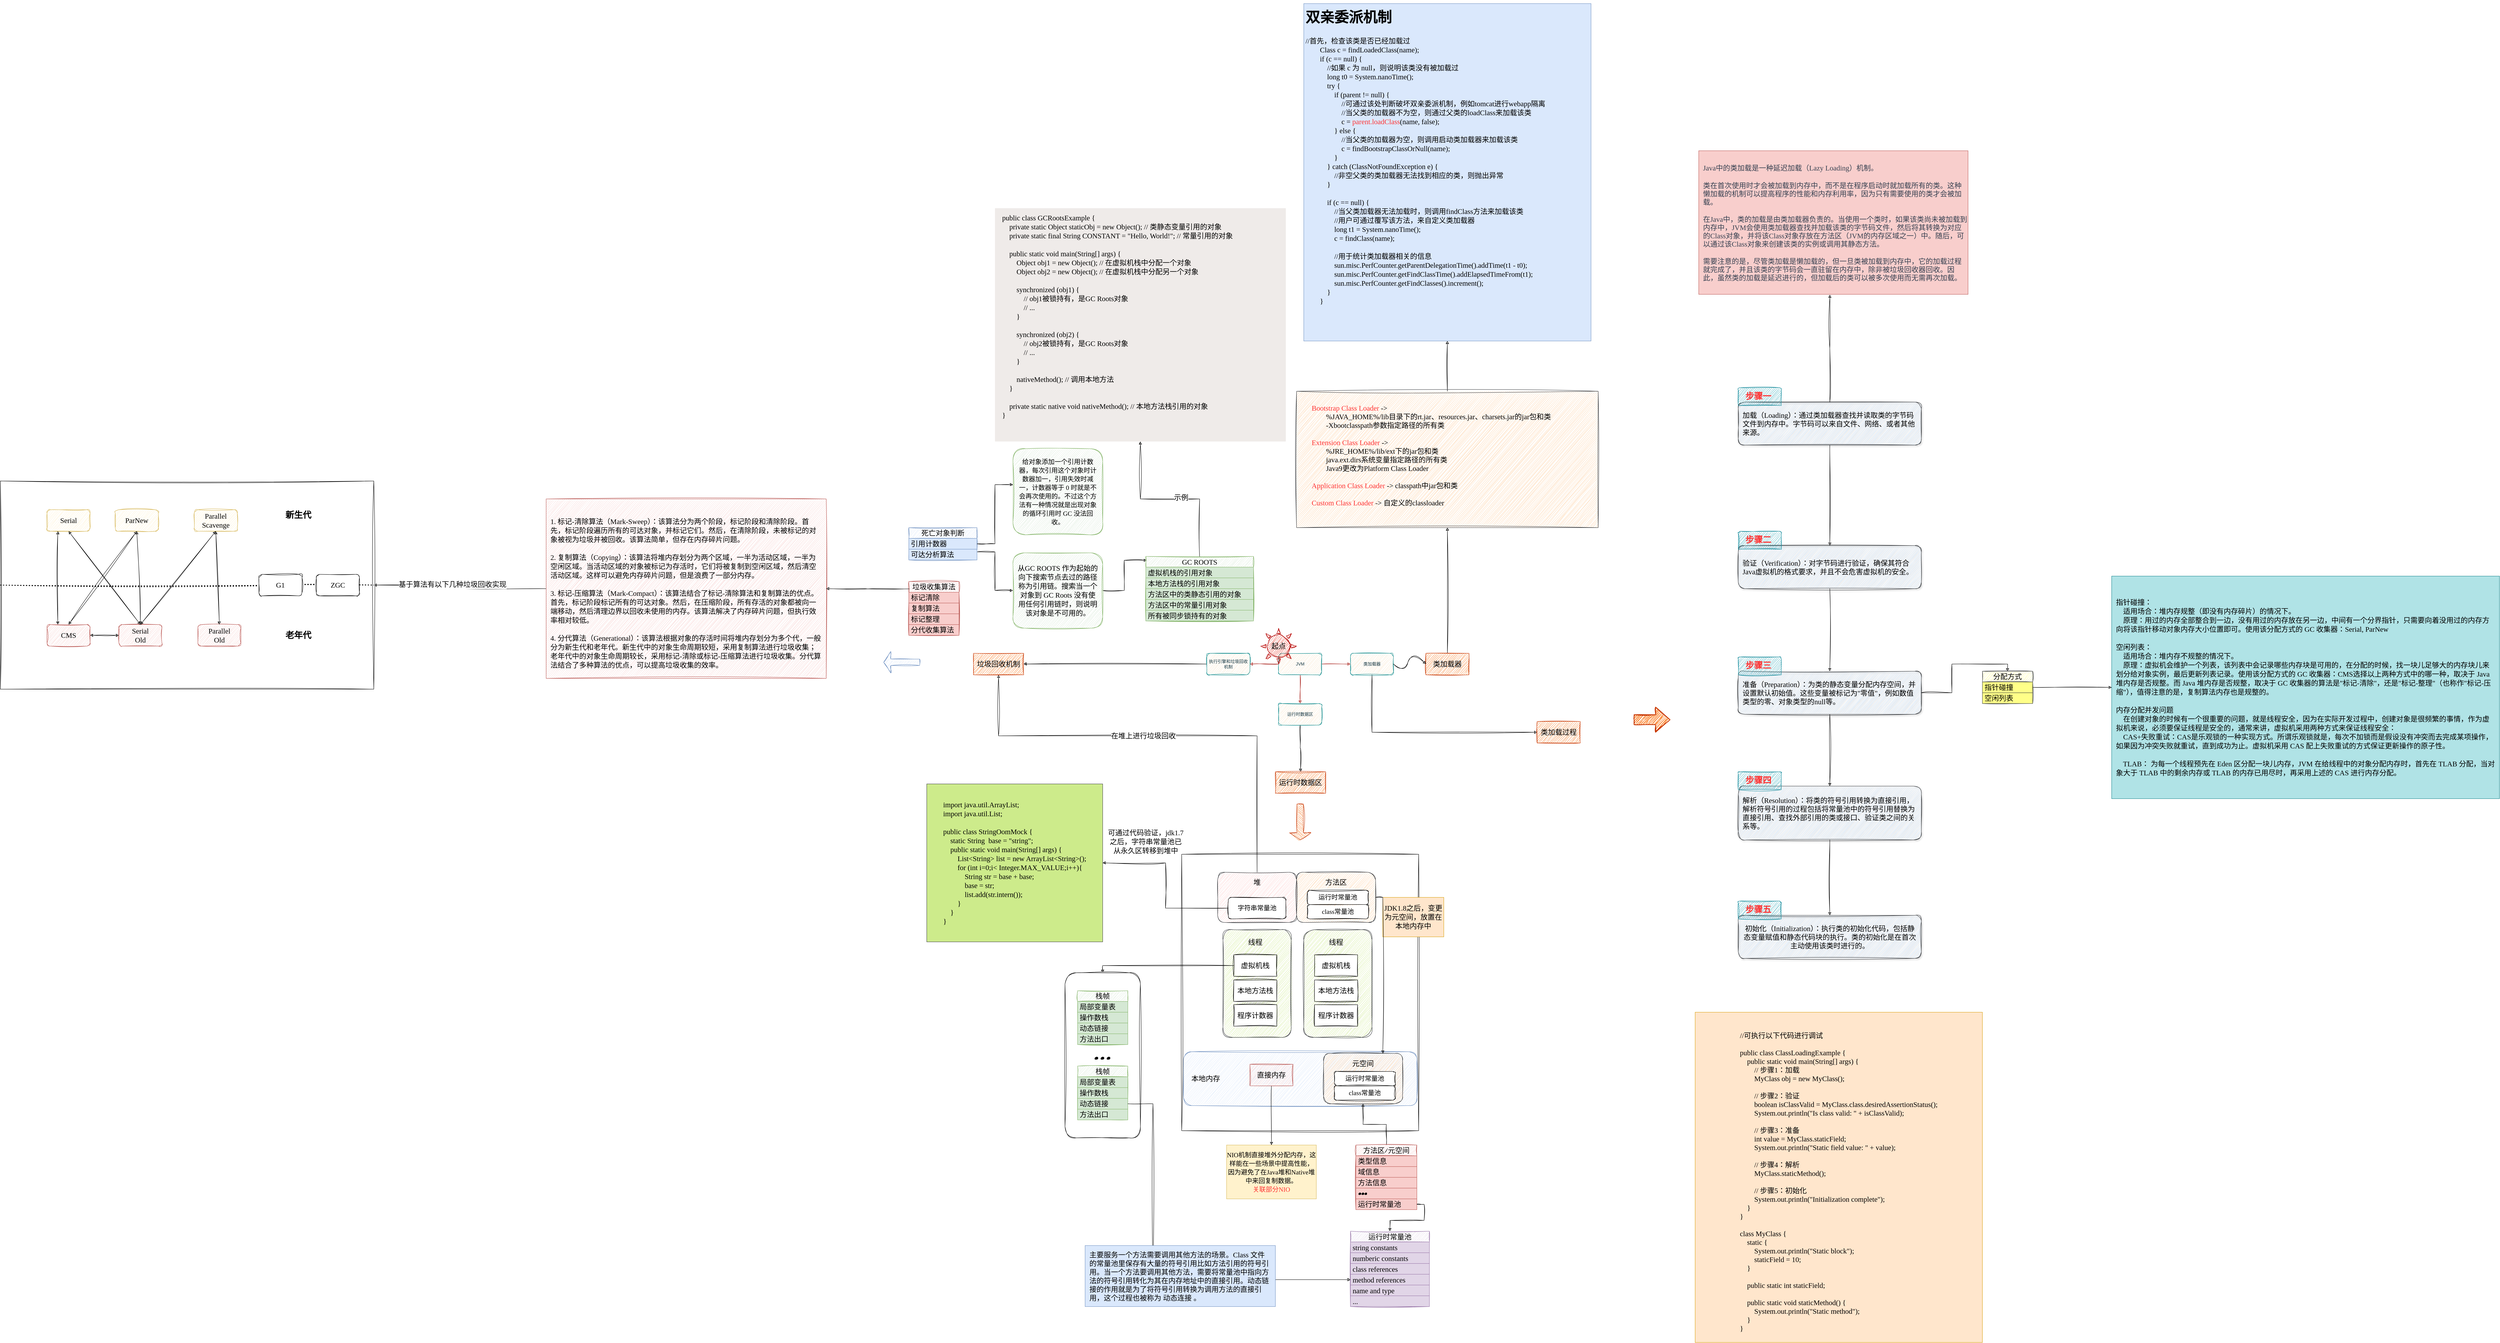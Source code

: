 <mxfile version="21.3.2" type="github">
  <diagram name="第 1 页" id="BC9mfGLHjs254Yc_NBkA">
    <mxGraphModel dx="4896" dy="3290" grid="1" gridSize="10" guides="1" tooltips="1" connect="1" arrows="1" fold="1" page="1" pageScale="1" pageWidth="827" pageHeight="1169" math="0" shadow="0">
      <root>
        <mxCell id="0" />
        <mxCell id="1" parent="0" />
        <mxCell id="bFAcm-cgaIlaeBw3B-Ac-10" value="" style="whiteSpace=wrap;html=1;sketch=1;hachureGap=4;jiggle=2;curveFitting=1;fontFamily=Architects Daughter;fontSource=https%3A%2F%2Ffonts.googleapis.com%2Fcss%3Ffamily%3DArchitects%2BDaughter;fontSize=20;" parent="1" vertex="1">
          <mxGeometry x="80" y="780" width="660" height="770" as="geometry" />
        </mxCell>
        <mxCell id="AZQi2X3Uj84bDym_xN_N-5" value="" style="edgeStyle=orthogonalEdgeStyle;rounded=1;orthogonalLoop=1;jettySize=auto;html=1;labelBackgroundColor=none;strokeColor=#A8201A;fontColor=default;sketch=1;curveFitting=1;jiggle=2;" parent="1" source="AZQi2X3Uj84bDym_xN_N-1" target="AZQi2X3Uj84bDym_xN_N-4" edge="1">
          <mxGeometry relative="1" as="geometry" />
        </mxCell>
        <mxCell id="AZQi2X3Uj84bDym_xN_N-7" value="" style="edgeStyle=orthogonalEdgeStyle;rounded=1;orthogonalLoop=1;jettySize=auto;html=1;labelBackgroundColor=none;strokeColor=#A8201A;fontColor=default;sketch=1;curveFitting=1;jiggle=2;" parent="1" source="AZQi2X3Uj84bDym_xN_N-1" target="AZQi2X3Uj84bDym_xN_N-6" edge="1">
          <mxGeometry relative="1" as="geometry" />
        </mxCell>
        <mxCell id="AZQi2X3Uj84bDym_xN_N-9" value="" style="edgeStyle=orthogonalEdgeStyle;rounded=1;orthogonalLoop=1;jettySize=auto;html=1;labelBackgroundColor=none;strokeColor=#A8201A;fontColor=default;sketch=1;curveFitting=1;jiggle=2;" parent="1" source="AZQi2X3Uj84bDym_xN_N-1" target="AZQi2X3Uj84bDym_xN_N-8" edge="1">
          <mxGeometry relative="1" as="geometry" />
        </mxCell>
        <mxCell id="AZQi2X3Uj84bDym_xN_N-1" value="JVM" style="rounded=1;whiteSpace=wrap;html=1;labelBackgroundColor=none;fillColor=#FAE5C7;strokeColor=#0F8B8D;fontColor=#143642;sketch=1;curveFitting=1;jiggle=2;" parent="1" vertex="1">
          <mxGeometry x="350" y="220" width="120" height="60" as="geometry" />
        </mxCell>
        <mxCell id="AZQi2X3Uj84bDym_xN_N-86" style="edgeStyle=orthogonalEdgeStyle;rounded=0;sketch=1;hachureGap=4;jiggle=2;curveFitting=1;orthogonalLoop=1;jettySize=auto;html=1;exitX=0.5;exitY=1;exitDx=0;exitDy=0;entryX=0;entryY=0.5;entryDx=0;entryDy=0;fontFamily=Architects Daughter;fontSource=https%3A%2F%2Ffonts.googleapis.com%2Fcss%3Ffamily%3DArchitects%2BDaughter;fontSize=16;" parent="1" source="AZQi2X3Uj84bDym_xN_N-4" target="AZQi2X3Uj84bDym_xN_N-74" edge="1">
          <mxGeometry relative="1" as="geometry" />
        </mxCell>
        <mxCell id="AZQi2X3Uj84bDym_xN_N-4" value="类加载器" style="rounded=1;whiteSpace=wrap;html=1;labelBackgroundColor=none;fillColor=#FAE5C7;strokeColor=#0F8B8D;fontColor=#143642;sketch=1;curveFitting=1;jiggle=2;" parent="1" vertex="1">
          <mxGeometry x="550" y="220" width="120" height="60" as="geometry" />
        </mxCell>
        <mxCell id="S7F0txDrejPJIbwdKUsG-4" style="edgeStyle=orthogonalEdgeStyle;rounded=0;sketch=1;hachureGap=4;jiggle=2;curveFitting=1;orthogonalLoop=1;jettySize=auto;html=1;exitX=0;exitY=0.5;exitDx=0;exitDy=0;fontFamily=Architects Daughter;fontSource=https%3A%2F%2Ffonts.googleapis.com%2Fcss%3Ffamily%3DArchitects%2BDaughter;fontSize=16;" edge="1" parent="1" source="AZQi2X3Uj84bDym_xN_N-6" target="S7F0txDrejPJIbwdKUsG-2">
          <mxGeometry relative="1" as="geometry" />
        </mxCell>
        <mxCell id="AZQi2X3Uj84bDym_xN_N-6" value="执行引擎和垃圾回收机制" style="whiteSpace=wrap;html=1;rounded=1;labelBackgroundColor=none;fillColor=#FAE5C7;strokeColor=#0F8B8D;fontColor=#143642;sketch=1;curveFitting=1;jiggle=2;" parent="1" vertex="1">
          <mxGeometry x="150" y="220" width="120" height="60" as="geometry" />
        </mxCell>
        <mxCell id="bFAcm-cgaIlaeBw3B-Ac-7" style="edgeStyle=orthogonalEdgeStyle;rounded=0;sketch=1;hachureGap=4;jiggle=2;curveFitting=1;orthogonalLoop=1;jettySize=auto;html=1;exitX=0.5;exitY=1;exitDx=0;exitDy=0;entryX=0.5;entryY=0;entryDx=0;entryDy=0;fontFamily=Architects Daughter;fontSource=https%3A%2F%2Ffonts.googleapis.com%2Fcss%3Ffamily%3DArchitects%2BDaughter;fontSize=16;" parent="1" source="AZQi2X3Uj84bDym_xN_N-8" target="bFAcm-cgaIlaeBw3B-Ac-6" edge="1">
          <mxGeometry relative="1" as="geometry" />
        </mxCell>
        <mxCell id="AZQi2X3Uj84bDym_xN_N-8" value="运行时数据区" style="whiteSpace=wrap;html=1;rounded=1;labelBackgroundColor=none;fillColor=#FAE5C7;strokeColor=#0F8B8D;fontColor=#143642;sketch=1;curveFitting=1;jiggle=2;" parent="1" vertex="1">
          <mxGeometry x="350" y="360" width="120" height="60" as="geometry" />
        </mxCell>
        <mxCell id="AZQi2X3Uj84bDym_xN_N-73" style="edgeStyle=orthogonalEdgeStyle;rounded=0;sketch=1;hachureGap=4;jiggle=2;curveFitting=1;orthogonalLoop=1;jettySize=auto;html=1;exitX=0.5;exitY=0;exitDx=0;exitDy=0;entryX=0.5;entryY=1;entryDx=0;entryDy=0;fontFamily=Architects Daughter;fontSource=https%3A%2F%2Ffonts.googleapis.com%2Fcss%3Ffamily%3DArchitects%2BDaughter;fontSize=16;" parent="1" source="AZQi2X3Uj84bDym_xN_N-10" target="AZQi2X3Uj84bDym_xN_N-12" edge="1">
          <mxGeometry relative="1" as="geometry" />
        </mxCell>
        <mxCell id="AZQi2X3Uj84bDym_xN_N-10" value="类加载器" style="rounded=0;whiteSpace=wrap;html=1;sketch=1;hachureGap=4;jiggle=2;curveFitting=1;fontFamily=Architects Daughter;fontSource=https%3A%2F%2Ffonts.googleapis.com%2Fcss%3Ffamily%3DArchitects%2BDaughter;fontSize=20;fillColor=#fa6800;strokeColor=#C73500;fontColor=#000000;" parent="1" vertex="1">
          <mxGeometry x="760" y="220" width="120" height="60" as="geometry" />
        </mxCell>
        <mxCell id="AZQi2X3Uj84bDym_xN_N-11" value="" style="curved=1;endArrow=classic;html=1;rounded=0;sketch=1;hachureGap=4;jiggle=2;curveFitting=1;fontFamily=Architects Daughter;fontSource=https%3A%2F%2Ffonts.googleapis.com%2Fcss%3Ffamily%3DArchitects%2BDaughter;fontSize=16;entryX=0;entryY=0.5;entryDx=0;entryDy=0;exitX=1;exitY=0.5;exitDx=0;exitDy=0;" parent="1" source="AZQi2X3Uj84bDym_xN_N-4" target="AZQi2X3Uj84bDym_xN_N-10" edge="1">
          <mxGeometry width="50" height="50" relative="1" as="geometry">
            <mxPoint x="610" y="370" as="sourcePoint" />
            <mxPoint x="660" y="320" as="targetPoint" />
            <Array as="points">
              <mxPoint x="700" y="280" />
              <mxPoint x="720" y="210" />
            </Array>
          </mxGeometry>
        </mxCell>
        <mxCell id="AZQi2X3Uj84bDym_xN_N-79" style="edgeStyle=orthogonalEdgeStyle;rounded=0;sketch=1;hachureGap=4;jiggle=2;curveFitting=1;orthogonalLoop=1;jettySize=auto;html=1;exitX=0.5;exitY=0;exitDx=0;exitDy=0;entryX=0.5;entryY=1;entryDx=0;entryDy=0;fontFamily=Architects Daughter;fontSource=https%3A%2F%2Ffonts.googleapis.com%2Fcss%3Ffamily%3DArchitects%2BDaughter;fontSize=16;" parent="1" source="AZQi2X3Uj84bDym_xN_N-12" target="AZQi2X3Uj84bDym_xN_N-25" edge="1">
          <mxGeometry relative="1" as="geometry" />
        </mxCell>
        <mxCell id="AZQi2X3Uj84bDym_xN_N-12" value="&lt;blockquote style=&quot;margin: 0 0 0 40px; border: none; padding: 0px;&quot;&gt;&lt;font&gt;&lt;div style=&quot;&quot;&gt;&lt;span style=&quot;background-color: initial;&quot;&gt;&lt;font color=&quot;#ff3333&quot;&gt;Bootstrap Class Loader&lt;/font&gt; -&amp;gt;&amp;nbsp;&amp;nbsp;&lt;/span&gt;&lt;/div&gt;&lt;/font&gt;&lt;blockquote style=&quot;margin: 0 0 0 40px; border: none; padding: 0px;&quot;&gt;&lt;font&gt;&lt;div style=&quot;&quot;&gt;%JAVA_HOME%/lib目录下的rt.jar、resources.jar、charsets.jar的jar包和类&lt;/div&gt;&lt;/font&gt;&lt;/blockquote&gt;&lt;blockquote style=&quot;margin: 0 0 0 40px; border: none; padding: 0px;&quot;&gt;&lt;span style=&quot;background-color: initial;&quot;&gt;-Xbootclasspath参数指定路径的所有类&lt;/span&gt;&lt;/blockquote&gt;&lt;font&gt;&lt;div&gt;&lt;br&gt;&lt;/div&gt;&lt;/font&gt;&lt;font&gt;&lt;div&gt;&lt;font color=&quot;#ff3333&quot;&gt;Extension Class Loader &lt;/font&gt;-&amp;gt;&amp;nbsp;&lt;/div&gt;&lt;/font&gt;&lt;blockquote style=&quot;margin: 0 0 0 40px; border: none; padding: 0px;&quot;&gt;&lt;font&gt;&lt;div&gt;%JRE_HOME%/lib/ext下的jar包和类&lt;/div&gt;&lt;/font&gt;&lt;/blockquote&gt;&lt;blockquote style=&quot;margin: 0 0 0 40px; border: none; padding: 0px;&quot;&gt;&lt;font&gt;&lt;div&gt;java.ext.dirs系统变量指定路径的所有类&lt;/div&gt;&lt;/font&gt;&lt;/blockquote&gt;&lt;blockquote style=&quot;margin: 0 0 0 40px; border: none; padding: 0px;&quot;&gt;&lt;font&gt;&lt;div&gt;Java9更改为Platform Class Loader&lt;/div&gt;&lt;/font&gt;&lt;/blockquote&gt;&lt;font&gt;&lt;div&gt;&lt;br&gt;&lt;/div&gt;&lt;/font&gt;&lt;font&gt;&lt;div&gt;&lt;font color=&quot;#ff3333&quot;&gt;Application Class Loader &lt;/font&gt;-&amp;gt;&amp;nbsp;&lt;span style=&quot;background-color: initial;&quot;&gt;classpath中jar包和类&lt;/span&gt;&lt;/div&gt;&lt;/font&gt;&lt;font&gt;&lt;div&gt;&lt;br&gt;&lt;/div&gt;&lt;/font&gt;&lt;font&gt;&lt;div&gt;&lt;font color=&quot;#ff3333&quot;&gt;Custom Class Loader&lt;/font&gt; -&amp;gt; 自定义的classloader&lt;/div&gt;&lt;/font&gt;&lt;/blockquote&gt;&lt;font&gt;&lt;div&gt;&lt;br&gt;&lt;/div&gt;&lt;/font&gt;" style="whiteSpace=wrap;html=1;fontSize=20;fontFamily=Comic Sans MS;rounded=0;sketch=1;hachureGap=4;jiggle=2;curveFitting=1;align=left;fillColor=#ffcc99;strokeColor=#36393d;" parent="1" vertex="1">
          <mxGeometry x="400" y="-510" width="840" height="380" as="geometry" />
        </mxCell>
        <mxCell id="AZQi2X3Uj84bDym_xN_N-25" value="&lt;h1&gt;双亲委派机制&lt;/h1&gt;&lt;div style=&quot;border-color: var(--border-color);&quot;&gt;&lt;font style=&quot;border-color: var(--border-color);&quot; face=&quot;Comic Sans MS&quot;&gt;//首先，检查该类是否已经加载过&lt;/font&gt;&lt;/div&gt;&lt;div style=&quot;border-color: var(--border-color);&quot;&gt;&lt;font style=&quot;border-color: var(--border-color);&quot; face=&quot;Comic Sans MS&quot;&gt;&amp;nbsp; &amp;nbsp; &amp;nbsp; &amp;nbsp; Class c = findLoadedClass(name);&lt;/font&gt;&lt;/div&gt;&lt;div style=&quot;border-color: var(--border-color);&quot;&gt;&lt;font style=&quot;border-color: var(--border-color);&quot; face=&quot;Comic Sans MS&quot;&gt;&amp;nbsp; &amp;nbsp; &amp;nbsp; &amp;nbsp; if (c == null) {&lt;/font&gt;&lt;/div&gt;&lt;div style=&quot;border-color: var(--border-color);&quot;&gt;&lt;font style=&quot;border-color: var(--border-color);&quot; face=&quot;Comic Sans MS&quot;&gt;&amp;nbsp; &amp;nbsp; &amp;nbsp; &amp;nbsp; &amp;nbsp; &amp;nbsp; //如果 c 为 null，则说明该类没有被加载过&lt;/font&gt;&lt;/div&gt;&lt;div style=&quot;border-color: var(--border-color);&quot;&gt;&lt;font style=&quot;border-color: var(--border-color);&quot; face=&quot;Comic Sans MS&quot;&gt;&amp;nbsp; &amp;nbsp; &amp;nbsp; &amp;nbsp; &amp;nbsp; &amp;nbsp; long t0 = System.nanoTime();&lt;/font&gt;&lt;/div&gt;&lt;div style=&quot;border-color: var(--border-color);&quot;&gt;&lt;font style=&quot;border-color: var(--border-color);&quot; face=&quot;Comic Sans MS&quot;&gt;&amp;nbsp; &amp;nbsp; &amp;nbsp; &amp;nbsp; &amp;nbsp; &amp;nbsp; try {&lt;/font&gt;&lt;/div&gt;&lt;div style=&quot;border-color: var(--border-color);&quot;&gt;&lt;font style=&quot;border-color: var(--border-color);&quot; face=&quot;Comic Sans MS&quot;&gt;&amp;nbsp; &amp;nbsp; &amp;nbsp; &amp;nbsp; &amp;nbsp; &amp;nbsp; &amp;nbsp; &amp;nbsp; if (parent != null) {&lt;/font&gt;&lt;/div&gt;&lt;div style=&quot;border-color: var(--border-color);&quot;&gt;&lt;font style=&quot;border-color: var(--border-color);&quot; face=&quot;Comic Sans MS&quot;&gt;&amp;nbsp; &amp;nbsp; &amp;nbsp; &amp;nbsp; &amp;nbsp; &amp;nbsp; &amp;nbsp; &amp;nbsp; &amp;nbsp; &amp;nbsp; //可通过该处判断破坏双亲委派机制，例如tomcat进行webapp隔离&lt;/font&gt;&lt;span style=&quot;font-family: &amp;quot;Comic Sans MS&amp;quot;; background-color: initial;&quot;&gt;&lt;span style=&quot;white-space: pre;&quot;&gt;&amp;nbsp;&amp;nbsp;&amp;nbsp;&amp;nbsp;&lt;/span&gt;&lt;/span&gt;&lt;span style=&quot;font-family: &amp;quot;Comic Sans MS&amp;quot;; background-color: initial;&quot;&gt;&lt;span style=&quot;white-space: pre;&quot;&gt;&amp;nbsp;&amp;nbsp;&amp;nbsp;&amp;nbsp;&lt;/span&gt;&lt;/span&gt;&lt;/div&gt;&lt;div style=&quot;border-color: var(--border-color);&quot;&gt;&lt;font style=&quot;border-color: var(--border-color);&quot; face=&quot;Comic Sans MS&quot;&gt;&amp;nbsp; &amp;nbsp; &amp;nbsp; &amp;nbsp; &amp;nbsp; &amp;nbsp; &amp;nbsp; &amp;nbsp; &amp;nbsp; &amp;nbsp; //当父类的加载器不为空，则通过父类的loadClass来加载该类&lt;/font&gt;&lt;/div&gt;&lt;div style=&quot;border-color: var(--border-color);&quot;&gt;&lt;font style=&quot;border-color: var(--border-color);&quot; face=&quot;Comic Sans MS&quot;&gt;&amp;nbsp; &amp;nbsp; &amp;nbsp; &amp;nbsp; &amp;nbsp; &amp;nbsp; &amp;nbsp; &amp;nbsp; &amp;nbsp; &amp;nbsp; c = &lt;font color=&quot;#ff3333&quot;&gt;parent.loadClass&lt;/font&gt;(name, false);&lt;/font&gt;&lt;/div&gt;&lt;div style=&quot;border-color: var(--border-color);&quot;&gt;&lt;font style=&quot;border-color: var(--border-color);&quot; face=&quot;Comic Sans MS&quot;&gt;&amp;nbsp; &amp;nbsp; &amp;nbsp; &amp;nbsp; &amp;nbsp; &amp;nbsp; &amp;nbsp; &amp;nbsp; } else {&lt;/font&gt;&lt;/div&gt;&lt;div style=&quot;border-color: var(--border-color);&quot;&gt;&lt;font style=&quot;border-color: var(--border-color);&quot; face=&quot;Comic Sans MS&quot;&gt;&amp;nbsp; &amp;nbsp; &amp;nbsp; &amp;nbsp; &amp;nbsp; &amp;nbsp; &amp;nbsp; &amp;nbsp; &amp;nbsp; &amp;nbsp; //当父类的加载器为空，则调用启动类加载器来加载该类&lt;/font&gt;&lt;/div&gt;&lt;div style=&quot;border-color: var(--border-color);&quot;&gt;&lt;font style=&quot;border-color: var(--border-color);&quot; face=&quot;Comic Sans MS&quot;&gt;&amp;nbsp; &amp;nbsp; &amp;nbsp; &amp;nbsp; &amp;nbsp; &amp;nbsp; &amp;nbsp; &amp;nbsp; &amp;nbsp; &amp;nbsp; c = findBootstrapClassOrNull(name);&lt;/font&gt;&lt;/div&gt;&lt;div style=&quot;border-color: var(--border-color);&quot;&gt;&lt;font style=&quot;border-color: var(--border-color);&quot; face=&quot;Comic Sans MS&quot;&gt;&amp;nbsp; &amp;nbsp; &amp;nbsp; &amp;nbsp; &amp;nbsp; &amp;nbsp; &amp;nbsp; &amp;nbsp; }&lt;/font&gt;&lt;/div&gt;&lt;div style=&quot;border-color: var(--border-color);&quot;&gt;&lt;font style=&quot;border-color: var(--border-color);&quot; face=&quot;Comic Sans MS&quot;&gt;&amp;nbsp; &amp;nbsp; &amp;nbsp; &amp;nbsp; &amp;nbsp; &amp;nbsp; } catch (ClassNotFoundException e) {&lt;/font&gt;&lt;/div&gt;&lt;div style=&quot;border-color: var(--border-color);&quot;&gt;&lt;font style=&quot;border-color: var(--border-color);&quot; face=&quot;Comic Sans MS&quot;&gt;&amp;nbsp; &amp;nbsp; &amp;nbsp; &amp;nbsp; &amp;nbsp; &amp;nbsp; &amp;nbsp; &amp;nbsp; //非空父类的类加载器无法找到相应的类，则抛出异常&lt;/font&gt;&lt;/div&gt;&lt;div style=&quot;border-color: var(--border-color);&quot;&gt;&lt;font style=&quot;border-color: var(--border-color);&quot; face=&quot;Comic Sans MS&quot;&gt;&amp;nbsp; &amp;nbsp; &amp;nbsp; &amp;nbsp; &amp;nbsp; &amp;nbsp; }&lt;/font&gt;&lt;/div&gt;&lt;div style=&quot;border-color: var(--border-color);&quot;&gt;&lt;font style=&quot;border-color: var(--border-color);&quot; face=&quot;Comic Sans MS&quot;&gt;&lt;br style=&quot;border-color: var(--border-color);&quot;&gt;&lt;/font&gt;&lt;/div&gt;&lt;div style=&quot;border-color: var(--border-color);&quot;&gt;&lt;font style=&quot;border-color: var(--border-color);&quot; face=&quot;Comic Sans MS&quot;&gt;&amp;nbsp; &amp;nbsp; &amp;nbsp; &amp;nbsp; &amp;nbsp; &amp;nbsp; if (c == null) {&lt;/font&gt;&lt;/div&gt;&lt;div style=&quot;border-color: var(--border-color);&quot;&gt;&lt;font style=&quot;border-color: var(--border-color);&quot; face=&quot;Comic Sans MS&quot;&gt;&amp;nbsp; &amp;nbsp; &amp;nbsp; &amp;nbsp; &amp;nbsp; &amp;nbsp; &amp;nbsp; &amp;nbsp; //当父类加载器无法加载时，则调用findClass方法来加载该类&lt;/font&gt;&lt;/div&gt;&lt;div style=&quot;border-color: var(--border-color);&quot;&gt;&lt;font style=&quot;border-color: var(--border-color);&quot; face=&quot;Comic Sans MS&quot;&gt;&amp;nbsp; &amp;nbsp; &amp;nbsp; &amp;nbsp; &amp;nbsp; &amp;nbsp; &amp;nbsp; &amp;nbsp; //用户可通过覆写该方法，来自定义类加载器&lt;/font&gt;&lt;/div&gt;&lt;div style=&quot;border-color: var(--border-color);&quot;&gt;&lt;font style=&quot;border-color: var(--border-color);&quot; face=&quot;Comic Sans MS&quot;&gt;&amp;nbsp; &amp;nbsp; &amp;nbsp; &amp;nbsp; &amp;nbsp; &amp;nbsp; &amp;nbsp; &amp;nbsp; long t1 = System.nanoTime();&lt;/font&gt;&lt;/div&gt;&lt;div style=&quot;border-color: var(--border-color);&quot;&gt;&lt;font style=&quot;border-color: var(--border-color);&quot; face=&quot;Comic Sans MS&quot;&gt;&amp;nbsp; &amp;nbsp; &amp;nbsp; &amp;nbsp; &amp;nbsp; &amp;nbsp; &amp;nbsp; &amp;nbsp; c = findClass(name);&lt;/font&gt;&lt;/div&gt;&lt;div style=&quot;border-color: var(--border-color);&quot;&gt;&lt;font style=&quot;border-color: var(--border-color);&quot; face=&quot;Comic Sans MS&quot;&gt;&lt;br style=&quot;border-color: var(--border-color);&quot;&gt;&lt;/font&gt;&lt;/div&gt;&lt;div style=&quot;border-color: var(--border-color);&quot;&gt;&lt;font style=&quot;border-color: var(--border-color);&quot; face=&quot;Comic Sans MS&quot;&gt;&amp;nbsp; &amp;nbsp; &amp;nbsp; &amp;nbsp; &amp;nbsp; &amp;nbsp; &amp;nbsp; &amp;nbsp; //用于统计类加载器相关的信息&lt;/font&gt;&lt;/div&gt;&lt;div style=&quot;border-color: var(--border-color);&quot;&gt;&lt;font style=&quot;border-color: var(--border-color);&quot; face=&quot;Comic Sans MS&quot;&gt;&amp;nbsp; &amp;nbsp; &amp;nbsp; &amp;nbsp; &amp;nbsp; &amp;nbsp; &amp;nbsp; &amp;nbsp; sun.misc.PerfCounter.getParentDelegationTime().addTime(t1 - t0);&lt;/font&gt;&lt;/div&gt;&lt;div style=&quot;border-color: var(--border-color);&quot;&gt;&lt;font style=&quot;border-color: var(--border-color);&quot; face=&quot;Comic Sans MS&quot;&gt;&amp;nbsp; &amp;nbsp; &amp;nbsp; &amp;nbsp; &amp;nbsp; &amp;nbsp; &amp;nbsp; &amp;nbsp; sun.misc.PerfCounter.getFindClassTime().addElapsedTimeFrom(t1);&lt;/font&gt;&lt;/div&gt;&lt;div style=&quot;border-color: var(--border-color);&quot;&gt;&lt;font style=&quot;border-color: var(--border-color);&quot; face=&quot;Comic Sans MS&quot;&gt;&amp;nbsp; &amp;nbsp; &amp;nbsp; &amp;nbsp; &amp;nbsp; &amp;nbsp; &amp;nbsp; &amp;nbsp; sun.misc.PerfCounter.getFindClasses().increment();&lt;/font&gt;&lt;/div&gt;&lt;div style=&quot;border-color: var(--border-color);&quot;&gt;&lt;font style=&quot;border-color: var(--border-color);&quot; face=&quot;Comic Sans MS&quot;&gt;&amp;nbsp; &amp;nbsp; &amp;nbsp; &amp;nbsp; &amp;nbsp; &amp;nbsp; }&lt;/font&gt;&lt;/div&gt;&lt;div style=&quot;border-color: var(--border-color);&quot;&gt;&lt;font style=&quot;border-color: var(--border-color);&quot; face=&quot;Comic Sans MS&quot;&gt;&amp;nbsp; &amp;nbsp; &amp;nbsp; &amp;nbsp; }&lt;/font&gt;&lt;/div&gt;" style="text;html=1;strokeColor=#6c8ebf;fillColor=#dae8fc;spacing=5;spacingTop=-20;whiteSpace=wrap;overflow=hidden;rounded=0;fontSize=20;fontFamily=Architects Daughter;align=left;" parent="1" vertex="1">
          <mxGeometry x="420" y="-1590" width="800" height="940" as="geometry" />
        </mxCell>
        <mxCell id="AZQi2X3Uj84bDym_xN_N-74" value="类加载过程" style="rounded=0;whiteSpace=wrap;html=1;sketch=1;hachureGap=4;jiggle=2;curveFitting=1;fontFamily=Architects Daughter;fontSource=https%3A%2F%2Ffonts.googleapis.com%2Fcss%3Ffamily%3DArchitects%2BDaughter;fontSize=20;fillColor=#fa6800;fontColor=#000000;strokeColor=#C73500;" parent="1" vertex="1">
          <mxGeometry x="1070" y="410" width="120" height="60" as="geometry" />
        </mxCell>
        <mxCell id="AZQi2X3Uj84bDym_xN_N-83" value="" style="verticalLabelPosition=bottom;verticalAlign=top;html=1;strokeWidth=2;shape=mxgraph.arrows2.arrow;dy=0.6;dx=40;notch=0;sketch=1;hachureGap=4;jiggle=2;curveFitting=1;fontFamily=Architects Daughter;fontSource=https%3A%2F%2Ffonts.googleapis.com%2Fcss%3Ffamily%3DArchitects%2BDaughter;fontSize=20;fillColor=#fa6800;fontColor=#000000;strokeColor=#C73500;" parent="1" vertex="1">
          <mxGeometry x="1340" y="370" width="100" height="70" as="geometry" />
        </mxCell>
        <mxCell id="AZQi2X3Uj84bDym_xN_N-84" value="" style="group" parent="1" vertex="1" connectable="0">
          <mxGeometry x="1520" y="-1180" width="2230" height="2250" as="geometry" />
        </mxCell>
        <mxCell id="AZQi2X3Uj84bDym_xN_N-20" value="&lt;p style=&quot;border: 0px solid rgb(217, 217, 227); box-sizing: border-box; --tw-border-spacing-x: 0; --tw-border-spacing-y: 0; --tw-translate-x: 0; --tw-translate-y: 0; --tw-rotate: 0; --tw-skew-x: 0; --tw-skew-y: 0; --tw-scale-x: 1; --tw-scale-y: 1; --tw-pan-x: ; --tw-pan-y: ; --tw-pinch-zoom: ; --tw-scroll-snap-strictness: proximity; --tw-gradient-from-position: ; --tw-gradient-via-position: ; --tw-gradient-to-position: ; --tw-ordinal: ; --tw-slashed-zero: ; --tw-numeric-figure: ; --tw-numeric-spacing: ; --tw-numeric-fraction: ; --tw-ring-inset: ; --tw-ring-offset-width: 0px; --tw-ring-offset-color: #fff; --tw-ring-color: rgba(69,89,164,.5); --tw-ring-offset-shadow: 0 0 transparent; --tw-ring-shadow: 0 0 transparent; --tw-shadow: 0 0 transparent; --tw-shadow-colored: 0 0 transparent; --tw-blur: ; --tw-brightness: ; --tw-contrast: ; --tw-grayscale: ; --tw-hue-rotate: ; --tw-invert: ; --tw-saturate: ; --tw-sepia: ; --tw-drop-shadow: ; --tw-backdrop-blur: ; --tw-backdrop-brightness: ; --tw-backdrop-contrast: ; --tw-backdrop-grayscale: ; --tw-backdrop-hue-rotate: ; --tw-backdrop-invert: ; --tw-backdrop-opacity: ; --tw-backdrop-saturate: ; --tw-backdrop-sepia: ; margin: 0px 0px 1.25em; color: rgb(55, 65, 81); line-height: 120%;&quot;&gt;&lt;font style=&quot;font-size: 20px;&quot; face=&quot;Comic Sans MS&quot;&gt;Java中的类加载是一种延迟加载（Lazy Loading）机制。&lt;/font&gt;&lt;/p&gt;&lt;p style=&quot;border: 0px solid rgb(217, 217, 227); box-sizing: border-box; --tw-border-spacing-x: 0; --tw-border-spacing-y: 0; --tw-translate-x: 0; --tw-translate-y: 0; --tw-rotate: 0; --tw-skew-x: 0; --tw-skew-y: 0; --tw-scale-x: 1; --tw-scale-y: 1; --tw-pan-x: ; --tw-pan-y: ; --tw-pinch-zoom: ; --tw-scroll-snap-strictness: proximity; --tw-gradient-from-position: ; --tw-gradient-via-position: ; --tw-gradient-to-position: ; --tw-ordinal: ; --tw-slashed-zero: ; --tw-numeric-figure: ; --tw-numeric-spacing: ; --tw-numeric-fraction: ; --tw-ring-inset: ; --tw-ring-offset-width: 0px; --tw-ring-offset-color: #fff; --tw-ring-color: rgba(69,89,164,.5); --tw-ring-offset-shadow: 0 0 transparent; --tw-ring-shadow: 0 0 transparent; --tw-shadow: 0 0 transparent; --tw-shadow-colored: 0 0 transparent; --tw-blur: ; --tw-brightness: ; --tw-contrast: ; --tw-grayscale: ; --tw-hue-rotate: ; --tw-invert: ; --tw-saturate: ; --tw-sepia: ; --tw-drop-shadow: ; --tw-backdrop-blur: ; --tw-backdrop-brightness: ; --tw-backdrop-contrast: ; --tw-backdrop-grayscale: ; --tw-backdrop-hue-rotate: ; --tw-backdrop-invert: ; --tw-backdrop-opacity: ; --tw-backdrop-saturate: ; --tw-backdrop-sepia: ; margin: 0px 0px 1.25em; color: rgb(55, 65, 81); line-height: 110%;&quot;&gt;&lt;font style=&quot;font-size: 20px;&quot;&gt;&lt;span style=&quot;font-family: &amp;quot;Comic Sans MS&amp;quot;;&quot;&gt;类在首次使用时才会被加载到内存中，而不是在程序启动时就加载所有的类。&lt;/span&gt;&lt;span style=&quot;font-family: &amp;quot;Comic Sans MS&amp;quot;;&quot;&gt;这种懒加载的机制可以提高程序的性能和内存利用率，因为只有需要使用的类才会被加载。&lt;/span&gt;&lt;/font&gt;&lt;/p&gt;&lt;p style=&quot;border: 0px solid rgb(217, 217, 227); box-sizing: border-box; --tw-border-spacing-x: 0; --tw-border-spacing-y: 0; --tw-translate-x: 0; --tw-translate-y: 0; --tw-rotate: 0; --tw-skew-x: 0; --tw-skew-y: 0; --tw-scale-x: 1; --tw-scale-y: 1; --tw-pan-x: ; --tw-pan-y: ; --tw-pinch-zoom: ; --tw-scroll-snap-strictness: proximity; --tw-gradient-from-position: ; --tw-gradient-via-position: ; --tw-gradient-to-position: ; --tw-ordinal: ; --tw-slashed-zero: ; --tw-numeric-figure: ; --tw-numeric-spacing: ; --tw-numeric-fraction: ; --tw-ring-inset: ; --tw-ring-offset-width: 0px; --tw-ring-offset-color: #fff; --tw-ring-color: rgba(69,89,164,.5); --tw-ring-offset-shadow: 0 0 transparent; --tw-ring-shadow: 0 0 transparent; --tw-shadow: 0 0 transparent; --tw-shadow-colored: 0 0 transparent; --tw-blur: ; --tw-brightness: ; --tw-contrast: ; --tw-grayscale: ; --tw-hue-rotate: ; --tw-invert: ; --tw-saturate: ; --tw-sepia: ; --tw-drop-shadow: ; --tw-backdrop-blur: ; --tw-backdrop-brightness: ; --tw-backdrop-contrast: ; --tw-backdrop-grayscale: ; --tw-backdrop-hue-rotate: ; --tw-backdrop-invert: ; --tw-backdrop-opacity: ; --tw-backdrop-saturate: ; --tw-backdrop-sepia: ; margin: 1.25em 0px; color: rgb(55, 65, 81); line-height: 110%;&quot;&gt;&lt;font style=&quot;font-size: 20px;&quot; face=&quot;Comic Sans MS&quot;&gt;在Java中，类的加载是由类加载器负责的。当使用一个类时，如果该类尚未被加载到内存中，JVM会使用类加载器查找并加载该类的字节码文件，然后将其转换为对应的Class对象，并将该Class对象存放在方法区（JVM的内存区域之一）中。随后，可以通过该Class对象来创建该类的实例或调用其静态方法。&lt;/font&gt;&lt;/p&gt;&lt;p style=&quot;border: 0px solid rgb(217, 217, 227); box-sizing: border-box; --tw-border-spacing-x: 0; --tw-border-spacing-y: 0; --tw-translate-x: 0; --tw-translate-y: 0; --tw-rotate: 0; --tw-skew-x: 0; --tw-skew-y: 0; --tw-scale-x: 1; --tw-scale-y: 1; --tw-pan-x: ; --tw-pan-y: ; --tw-pinch-zoom: ; --tw-scroll-snap-strictness: proximity; --tw-gradient-from-position: ; --tw-gradient-via-position: ; --tw-gradient-to-position: ; --tw-ordinal: ; --tw-slashed-zero: ; --tw-numeric-figure: ; --tw-numeric-spacing: ; --tw-numeric-fraction: ; --tw-ring-inset: ; --tw-ring-offset-width: 0px; --tw-ring-offset-color: #fff; --tw-ring-color: rgba(69,89,164,.5); --tw-ring-offset-shadow: 0 0 transparent; --tw-ring-shadow: 0 0 transparent; --tw-shadow: 0 0 transparent; --tw-shadow-colored: 0 0 transparent; --tw-blur: ; --tw-brightness: ; --tw-contrast: ; --tw-grayscale: ; --tw-hue-rotate: ; --tw-invert: ; --tw-saturate: ; --tw-sepia: ; --tw-drop-shadow: ; --tw-backdrop-blur: ; --tw-backdrop-brightness: ; --tw-backdrop-contrast: ; --tw-backdrop-grayscale: ; --tw-backdrop-hue-rotate: ; --tw-backdrop-invert: ; --tw-backdrop-opacity: ; --tw-backdrop-saturate: ; --tw-backdrop-sepia: ; margin: 1.25em 0px 0px; color: rgb(55, 65, 81); line-height: 110%;&quot;&gt;&lt;font style=&quot;font-size: 20px;&quot; face=&quot;Comic Sans MS&quot;&gt;需要注意的是，尽管类加载是懒加载的，但一旦类被加载到内存中，它的加载过程就完成了，并且该类的字节码会一直驻留在内存中，除非被垃圾回收器回收。因此，虽然类的加载是延迟进行的，但加载后的类可以被多次使用而无需再次加载。&lt;/font&gt;&lt;/p&gt;" style="text;html=1;strokeColor=#b85450;fillColor=#f8cecc;align=left;verticalAlign=middle;whiteSpace=wrap;rounded=0;fontSize=20;fontFamily=Architects Daughter;spacingLeft=10;" parent="AZQi2X3Uj84bDym_xN_N-84" vertex="1">
          <mxGeometry width="750" height="400" as="geometry" />
        </mxCell>
        <mxCell id="AZQi2X3Uj84bDym_xN_N-46" value="" style="group;align=left;" parent="AZQi2X3Uj84bDym_xN_N-84" vertex="1" connectable="0">
          <mxGeometry x="110" y="660" width="510" height="160" as="geometry" />
        </mxCell>
        <mxCell id="AZQi2X3Uj84bDym_xN_N-14" value="加载（Loading）：通过类加载器查找并读取类的字节码文件到内存中。字节码可以来自文件、网络、或者其他来源。" style="rounded=1;whiteSpace=wrap;html=1;sketch=1;hachureGap=4;jiggle=2;curveFitting=1;fontFamily=Comic Sans MS;fontSize=20;fillStyle=auto;glass=0;shadow=1;spacingLeft=10;spacingRight=10;align=left;fillColor=#cce5ff;strokeColor=#36393d;" parent="AZQi2X3Uj84bDym_xN_N-46" vertex="1">
          <mxGeometry y="40" width="510" height="120" as="geometry" />
        </mxCell>
        <mxCell id="AZQi2X3Uj84bDym_xN_N-44" value="&lt;b&gt;&lt;font style=&quot;font-size: 20px&quot;&gt;Info card title&lt;/font&gt;&lt;/b&gt;&lt;br style=&quot;font-size: 14px&quot;&gt;&lt;br style=&quot;font-size: 14px&quot;&gt;Some quick example text to build on the card title and make up the bulk of the card&#39;s content." style="html=1;shadow=0;dashed=0;shape=mxgraph.bootstrap.rrect;rSize=5;strokeColor=#188C9C;html=1;whiteSpace=wrap;fillColor=#1CA5B8;fontColor=#ffffff;verticalAlign=bottom;align=left;spacing=20;spacingBottom=0;fontSize=14;sketch=1;hachureGap=4;jiggle=2;curveFitting=1;fontFamily=Architects Daughter;fontSource=https%3A%2F%2Ffonts.googleapis.com%2Fcss%3Ffamily%3DArchitects%2BDaughter;" parent="AZQi2X3Uj84bDym_xN_N-46" vertex="1">
          <mxGeometry width="120" height="50" as="geometry" />
        </mxCell>
        <mxCell id="AZQi2X3Uj84bDym_xN_N-45" value="&lt;b&gt;&lt;font color=&quot;#ff3333&quot; style=&quot;font-size: 24px;&quot;&gt;步骤一&lt;/font&gt;&lt;/b&gt;" style="html=1;shadow=0;dashed=0;shape=mxgraph.bootstrap.topButton;rSize=5;perimeter=none;whiteSpace=wrap;fillColor=#1BA0B2;strokeColor=#188C9C;fontColor=#ffffff;resizeWidth=1;fontSize=18;align=left;spacing=20;sketch=1;hachureGap=4;jiggle=2;curveFitting=1;fontFamily=Architects Daughter;fontSource=https%3A%2F%2Ffonts.googleapis.com%2Fcss%3Ffamily%3DArchitects%2BDaughter;" parent="AZQi2X3Uj84bDym_xN_N-44" vertex="1">
          <mxGeometry width="120" height="50" relative="1" as="geometry" />
        </mxCell>
        <mxCell id="AZQi2X3Uj84bDym_xN_N-47" value="" style="group;spacingLeft=0;spacingRight=0;" parent="AZQi2X3Uj84bDym_xN_N-84" vertex="1" connectable="0">
          <mxGeometry x="110" y="1060" width="510" height="160" as="geometry" />
        </mxCell>
        <mxCell id="AZQi2X3Uj84bDym_xN_N-48" value="验证（Verification）：对字节码进行验证，确保其符合Java虚拟机的格式要求，并且不会危害虚拟机的安全。" style="rounded=1;whiteSpace=wrap;html=1;sketch=1;hachureGap=4;jiggle=2;curveFitting=1;fontFamily=Comic Sans MS;fontSize=20;fillStyle=auto;glass=0;shadow=1;spacingLeft=10;spacingRight=10;align=left;fillColor=#cce5ff;strokeColor=#36393d;" parent="AZQi2X3Uj84bDym_xN_N-47" vertex="1">
          <mxGeometry y="40" width="510" height="120" as="geometry" />
        </mxCell>
        <mxCell id="AZQi2X3Uj84bDym_xN_N-49" value="&lt;b&gt;&lt;font style=&quot;font-size: 20px&quot;&gt;Info card title&lt;/font&gt;&lt;/b&gt;&lt;br style=&quot;font-size: 14px&quot;&gt;&lt;br style=&quot;font-size: 14px&quot;&gt;Some quick example text to build on the card title and make up the bulk of the card&#39;s content." style="html=1;shadow=0;dashed=0;shape=mxgraph.bootstrap.rrect;rSize=5;strokeColor=#188C9C;html=1;whiteSpace=wrap;fillColor=#1CA5B8;fontColor=#ffffff;verticalAlign=bottom;align=left;spacing=20;spacingBottom=0;fontSize=14;sketch=1;hachureGap=4;jiggle=2;curveFitting=1;fontFamily=Architects Daughter;fontSource=https%3A%2F%2Ffonts.googleapis.com%2Fcss%3Ffamily%3DArchitects%2BDaughter;" parent="AZQi2X3Uj84bDym_xN_N-47" vertex="1">
          <mxGeometry width="120" height="50" as="geometry" />
        </mxCell>
        <mxCell id="AZQi2X3Uj84bDym_xN_N-50" value="&lt;b&gt;&lt;font color=&quot;#ff3333&quot; style=&quot;font-size: 24px;&quot;&gt;步骤二&lt;/font&gt;&lt;/b&gt;" style="html=1;shadow=0;dashed=0;shape=mxgraph.bootstrap.topButton;rSize=5;perimeter=none;whiteSpace=wrap;fillColor=#1BA0B2;strokeColor=#188C9C;fontColor=#ffffff;resizeWidth=1;fontSize=18;align=left;spacing=20;sketch=1;hachureGap=4;jiggle=2;curveFitting=1;fontFamily=Architects Daughter;fontSource=https%3A%2F%2Ffonts.googleapis.com%2Fcss%3Ffamily%3DArchitects%2BDaughter;" parent="AZQi2X3Uj84bDym_xN_N-49" vertex="1">
          <mxGeometry width="120" height="50" relative="1" as="geometry" />
        </mxCell>
        <mxCell id="AZQi2X3Uj84bDym_xN_N-63" style="edgeStyle=orthogonalEdgeStyle;rounded=0;sketch=1;hachureGap=4;jiggle=2;curveFitting=1;orthogonalLoop=1;jettySize=auto;html=1;exitX=0.5;exitY=1;exitDx=0;exitDy=0;entryX=0.5;entryY=0;entryDx=0;entryDy=0;fontFamily=Architects Daughter;fontSource=https%3A%2F%2Ffonts.googleapis.com%2Fcss%3Ffamily%3DArchitects%2BDaughter;fontSize=16;" parent="AZQi2X3Uj84bDym_xN_N-84" source="AZQi2X3Uj84bDym_xN_N-14" target="AZQi2X3Uj84bDym_xN_N-48" edge="1">
          <mxGeometry relative="1" as="geometry" />
        </mxCell>
        <mxCell id="AZQi2X3Uj84bDym_xN_N-55" value="" style="group" parent="AZQi2X3Uj84bDym_xN_N-84" vertex="1" connectable="0">
          <mxGeometry x="110" y="2090" width="510" height="160" as="geometry" />
        </mxCell>
        <mxCell id="AZQi2X3Uj84bDym_xN_N-56" value="初始化（Initialization）：执行类的初始化代码，包括静态变量赋值和静态代码块的执行。类的初始化是在首次主动使用该类时进行的。" style="rounded=1;whiteSpace=wrap;html=1;sketch=1;hachureGap=4;jiggle=2;curveFitting=1;fontFamily=Comic Sans MS;fontSize=20;fillStyle=auto;glass=0;shadow=1;spacingLeft=10;spacingRight=10;fillColor=#cce5ff;strokeColor=#36393d;" parent="AZQi2X3Uj84bDym_xN_N-55" vertex="1">
          <mxGeometry y="40" width="510" height="120" as="geometry" />
        </mxCell>
        <mxCell id="AZQi2X3Uj84bDym_xN_N-57" value="&lt;b&gt;&lt;font style=&quot;font-size: 20px&quot;&gt;Info card title&lt;/font&gt;&lt;/b&gt;&lt;br style=&quot;font-size: 14px&quot;&gt;&lt;br style=&quot;font-size: 14px&quot;&gt;Some quick example text to build on the card title and make up the bulk of the card&#39;s content." style="html=1;shadow=0;dashed=0;shape=mxgraph.bootstrap.rrect;rSize=5;strokeColor=#188C9C;html=1;whiteSpace=wrap;fillColor=#1CA5B8;fontColor=#ffffff;verticalAlign=bottom;align=left;spacing=20;spacingBottom=0;fontSize=14;sketch=1;hachureGap=4;jiggle=2;curveFitting=1;fontFamily=Architects Daughter;fontSource=https%3A%2F%2Ffonts.googleapis.com%2Fcss%3Ffamily%3DArchitects%2BDaughter;" parent="AZQi2X3Uj84bDym_xN_N-55" vertex="1">
          <mxGeometry width="120" height="50" as="geometry" />
        </mxCell>
        <mxCell id="AZQi2X3Uj84bDym_xN_N-58" value="&lt;b&gt;&lt;font color=&quot;#ff3333&quot; style=&quot;font-size: 24px;&quot;&gt;步骤五&lt;/font&gt;&lt;/b&gt;" style="html=1;shadow=0;dashed=0;shape=mxgraph.bootstrap.topButton;rSize=5;perimeter=none;whiteSpace=wrap;fillColor=#1BA0B2;strokeColor=#188C9C;fontColor=#ffffff;resizeWidth=1;fontSize=18;align=left;spacing=20;sketch=1;hachureGap=4;jiggle=2;curveFitting=1;fontFamily=Architects Daughter;fontSource=https%3A%2F%2Ffonts.googleapis.com%2Fcss%3Ffamily%3DArchitects%2BDaughter;" parent="AZQi2X3Uj84bDym_xN_N-57" vertex="1">
          <mxGeometry width="120" height="50" relative="1" as="geometry" />
        </mxCell>
        <mxCell id="AZQi2X3Uj84bDym_xN_N-65" value="" style="group" parent="AZQi2X3Uj84bDym_xN_N-84" vertex="1" connectable="0">
          <mxGeometry x="110" y="1410" width="510" height="160" as="geometry" />
        </mxCell>
        <mxCell id="AZQi2X3Uj84bDym_xN_N-60" value="准备（Preparation）：为类的静态变量分配内存空间，并设置默认初始值。这些变量被标记为&quot;零值&quot;，例如数值类型的零、对象类型的null等。" style="rounded=1;whiteSpace=wrap;sketch=1;hachureGap=4;jiggle=2;curveFitting=1;fontFamily=Comic Sans MS;fontSize=20;fillStyle=auto;glass=0;shadow=1;spacingLeft=10;spacingRight=10;html=1;labelBorderColor=none;align=left;fillColor=#cce5ff;strokeColor=#36393d;" parent="AZQi2X3Uj84bDym_xN_N-65" vertex="1">
          <mxGeometry y="40" width="510" height="120" as="geometry" />
        </mxCell>
        <mxCell id="AZQi2X3Uj84bDym_xN_N-61" value="" style="html=1;shadow=0;dashed=0;shape=mxgraph.bootstrap.rrect;rSize=5;strokeColor=#188C9C;html=1;whiteSpace=wrap;fillColor=#1CA5B8;fontColor=#ffffff;verticalAlign=bottom;align=left;spacing=20;spacingBottom=0;fontSize=14;sketch=1;hachureGap=4;jiggle=2;curveFitting=1;fontFamily=Architects Daughter;fontSource=https%3A%2F%2Ffonts.googleapis.com%2Fcss%3Ffamily%3DArchitects%2BDaughter;" parent="AZQi2X3Uj84bDym_xN_N-65" vertex="1">
          <mxGeometry width="120" height="50" as="geometry" />
        </mxCell>
        <mxCell id="AZQi2X3Uj84bDym_xN_N-62" value="&lt;b&gt;&lt;font color=&quot;#ff3333&quot; style=&quot;font-size: 24px;&quot;&gt;步骤三&lt;/font&gt;&lt;/b&gt;" style="html=1;shadow=0;dashed=0;shape=mxgraph.bootstrap.topButton;rSize=5;perimeter=none;whiteSpace=wrap;fillColor=#1BA0B2;strokeColor=#188C9C;fontColor=#ffffff;resizeWidth=1;fontSize=18;align=left;spacing=20;sketch=1;hachureGap=4;jiggle=2;curveFitting=1;fontFamily=Architects Daughter;fontSource=https%3A%2F%2Ffonts.googleapis.com%2Fcss%3Ffamily%3DArchitects%2BDaughter;" parent="AZQi2X3Uj84bDym_xN_N-61" vertex="1">
          <mxGeometry width="120" height="50" relative="1" as="geometry" />
        </mxCell>
        <mxCell id="AZQi2X3Uj84bDym_xN_N-66" value="" style="group;spacingLeft=10;spacingRight=10;html=1;whiteSpace=wrap;" parent="AZQi2X3Uj84bDym_xN_N-84" vertex="1" connectable="0">
          <mxGeometry x="110" y="1730" width="510" height="200" as="geometry" />
        </mxCell>
        <mxCell id="AZQi2X3Uj84bDym_xN_N-52" value="解析（Resolution）：将类的符号引用转换为直接引用，解析符号引用的过程包括将常量池中的符号引用替换为直接引用、查找外部引用的类或接口、验证类之间的关系等。" style="rounded=1;whiteSpace=wrap;html=1;sketch=1;hachureGap=4;jiggle=2;curveFitting=1;fontFamily=Comic Sans MS;fontSize=20;fillStyle=auto;glass=0;shadow=1;container=0;spacingLeft=10;spacingBottom=0;spacingRight=10;align=left;fillColor=#cce5ff;strokeColor=#36393d;" parent="AZQi2X3Uj84bDym_xN_N-66" vertex="1">
          <mxGeometry y="40" width="510" height="150" as="geometry" />
        </mxCell>
        <mxCell id="AZQi2X3Uj84bDym_xN_N-53" value="&lt;b&gt;&lt;font style=&quot;font-size: 20px&quot;&gt;Info card title&lt;/font&gt;&lt;/b&gt;&lt;br style=&quot;font-size: 14px&quot;&gt;&lt;br style=&quot;font-size: 14px&quot;&gt;Some quick example text to build on the card title and make up the bulk of the card&#39;s content." style="html=1;shadow=0;dashed=0;shape=mxgraph.bootstrap.rrect;rSize=5;strokeColor=#188C9C;html=1;whiteSpace=wrap;fillColor=#1CA5B8;fontColor=#ffffff;verticalAlign=bottom;align=left;spacing=20;spacingBottom=0;fontSize=14;sketch=1;hachureGap=4;jiggle=2;curveFitting=1;fontFamily=Architects Daughter;fontSource=https%3A%2F%2Ffonts.googleapis.com%2Fcss%3Ffamily%3DArchitects%2BDaughter;container=0;" parent="AZQi2X3Uj84bDym_xN_N-66" vertex="1">
          <mxGeometry width="390" height="50" as="geometry" />
        </mxCell>
        <mxCell id="AZQi2X3Uj84bDym_xN_N-54" value="&lt;b&gt;&lt;font color=&quot;#ff3333&quot; style=&quot;font-size: 24px;&quot;&gt;步骤四&lt;/font&gt;&lt;/b&gt;" style="html=1;shadow=0;dashed=0;shape=mxgraph.bootstrap.topButton;rSize=5;perimeter=none;whiteSpace=wrap;fillColor=#1BA0B2;strokeColor=#188C9C;fontColor=#ffffff;resizeWidth=1;fontSize=18;align=left;spacing=20;sketch=1;hachureGap=4;jiggle=2;curveFitting=1;fontFamily=Architects Daughter;fontSource=https%3A%2F%2Ffonts.googleapis.com%2Fcss%3Ffamily%3DArchitects%2BDaughter;container=0;" parent="AZQi2X3Uj84bDym_xN_N-66" vertex="1">
          <mxGeometry width="120" height="50" as="geometry" />
        </mxCell>
        <mxCell id="AZQi2X3Uj84bDym_xN_N-67" style="edgeStyle=orthogonalEdgeStyle;rounded=0;sketch=1;hachureGap=4;jiggle=2;curveFitting=1;orthogonalLoop=1;jettySize=auto;html=1;exitX=0.5;exitY=1;exitDx=0;exitDy=0;entryX=0.5;entryY=0;entryDx=0;entryDy=0;fontFamily=Architects Daughter;fontSource=https%3A%2F%2Ffonts.googleapis.com%2Fcss%3Ffamily%3DArchitects%2BDaughter;fontSize=16;" parent="AZQi2X3Uj84bDym_xN_N-84" source="AZQi2X3Uj84bDym_xN_N-48" target="AZQi2X3Uj84bDym_xN_N-60" edge="1">
          <mxGeometry relative="1" as="geometry" />
        </mxCell>
        <mxCell id="AZQi2X3Uj84bDym_xN_N-70" style="edgeStyle=orthogonalEdgeStyle;rounded=0;sketch=1;hachureGap=4;jiggle=2;curveFitting=1;orthogonalLoop=1;jettySize=auto;html=1;exitX=0.5;exitY=1;exitDx=0;exitDy=0;fontFamily=Architects Daughter;fontSource=https%3A%2F%2Ffonts.googleapis.com%2Fcss%3Ffamily%3DArchitects%2BDaughter;fontSize=16;" parent="AZQi2X3Uj84bDym_xN_N-84" source="AZQi2X3Uj84bDym_xN_N-60" target="AZQi2X3Uj84bDym_xN_N-52" edge="1">
          <mxGeometry relative="1" as="geometry" />
        </mxCell>
        <mxCell id="AZQi2X3Uj84bDym_xN_N-71" style="edgeStyle=orthogonalEdgeStyle;rounded=0;sketch=1;hachureGap=4;jiggle=2;curveFitting=1;orthogonalLoop=1;jettySize=auto;html=1;exitX=0.5;exitY=1;exitDx=0;exitDy=0;entryX=0.5;entryY=0;entryDx=0;entryDy=0;fontFamily=Architects Daughter;fontSource=https%3A%2F%2Ffonts.googleapis.com%2Fcss%3Ffamily%3DArchitects%2BDaughter;fontSize=16;" parent="AZQi2X3Uj84bDym_xN_N-84" source="AZQi2X3Uj84bDym_xN_N-52" target="AZQi2X3Uj84bDym_xN_N-56" edge="1">
          <mxGeometry relative="1" as="geometry" />
        </mxCell>
        <mxCell id="AZQi2X3Uj84bDym_xN_N-72" style="edgeStyle=orthogonalEdgeStyle;rounded=0;sketch=1;hachureGap=4;jiggle=2;curveFitting=1;orthogonalLoop=1;jettySize=auto;html=1;exitX=0.5;exitY=0;exitDx=0;exitDy=0;entryX=0.487;entryY=1.003;entryDx=0;entryDy=0;entryPerimeter=0;fontFamily=Architects Daughter;fontSource=https%3A%2F%2Ffonts.googleapis.com%2Fcss%3Ffamily%3DArchitects%2BDaughter;fontSize=16;" parent="AZQi2X3Uj84bDym_xN_N-84" source="AZQi2X3Uj84bDym_xN_N-14" target="AZQi2X3Uj84bDym_xN_N-20" edge="1">
          <mxGeometry relative="1" as="geometry" />
        </mxCell>
        <mxCell id="AZQi2X3Uj84bDym_xN_N-27" value="分配方式" style="swimlane;fontStyle=0;childLayout=stackLayout;horizontal=1;startSize=30;horizontalStack=0;resizeParent=1;resizeParentMax=0;resizeLast=0;collapsible=1;marginBottom=0;whiteSpace=wrap;html=1;sketch=1;hachureGap=4;jiggle=2;curveFitting=1;fontFamily=Architects Daughter;fontSource=https%3A%2F%2Ffonts.googleapis.com%2Fcss%3Ffamily%3DArchitects%2BDaughter;fontSize=20;fillColor=#ffff88;strokeColor=#36393d;" parent="AZQi2X3Uj84bDym_xN_N-84" vertex="1">
          <mxGeometry x="790" y="1450" width="140" height="90" as="geometry" />
        </mxCell>
        <mxCell id="AZQi2X3Uj84bDym_xN_N-28" value="指针碰撞" style="text;strokeColor=#36393d;fillColor=#ffff88;align=left;verticalAlign=middle;spacingLeft=4;spacingRight=4;overflow=hidden;points=[[0,0.5],[1,0.5]];portConstraint=eastwest;rotatable=0;whiteSpace=wrap;html=1;fontSize=20;fontFamily=Architects Daughter;" parent="AZQi2X3Uj84bDym_xN_N-27" vertex="1">
          <mxGeometry y="30" width="140" height="30" as="geometry" />
        </mxCell>
        <mxCell id="AZQi2X3Uj84bDym_xN_N-29" value="空闲列表" style="text;strokeColor=#36393d;fillColor=#ffff88;align=left;verticalAlign=middle;spacingLeft=4;spacingRight=4;overflow=hidden;points=[[0,0.5],[1,0.5]];portConstraint=eastwest;rotatable=0;whiteSpace=wrap;html=1;fontSize=20;fontFamily=Architects Daughter;" parent="AZQi2X3Uj84bDym_xN_N-27" vertex="1">
          <mxGeometry y="60" width="140" height="30" as="geometry" />
        </mxCell>
        <mxCell id="AZQi2X3Uj84bDym_xN_N-31" value="&lt;div&gt;&lt;span style=&quot;background-color: initial; font-family: &amp;quot;Comic Sans MS&amp;quot;;&quot;&gt;指针碰撞：&amp;nbsp;&lt;/span&gt;&lt;br&gt;&lt;/div&gt;&lt;div&gt;&lt;font face=&quot;Comic Sans MS&quot;&gt;&amp;nbsp; &amp;nbsp; 适用场合：堆内存规整（即没有内存碎片）的情况下。&lt;/font&gt;&lt;/div&gt;&lt;div&gt;&lt;font face=&quot;Comic Sans MS&quot;&gt;&amp;nbsp; &amp;nbsp; 原理：用过的内存全部整合到一边，没有用过的内存放在另一边，中间有一个分界指针，只需要向着没用过的内存方向将该指针移动对象内存大小位置即可。使用该分配方式的 GC 收集器：Serial, ParNew&lt;/font&gt;&lt;/div&gt;&lt;div&gt;&lt;font face=&quot;Comic Sans MS&quot;&gt;&lt;br&gt;&lt;/font&gt;&lt;/div&gt;&lt;div&gt;&lt;font face=&quot;Comic Sans MS&quot;&gt;空闲列表：&amp;nbsp;&lt;/font&gt;&lt;/div&gt;&lt;div&gt;&lt;font face=&quot;Comic Sans MS&quot;&gt;&amp;nbsp; &amp;nbsp; 适用场合：堆内存不规整的情况下。&lt;/font&gt;&lt;/div&gt;&lt;div&gt;&lt;font face=&quot;Comic Sans MS&quot;&gt;&amp;nbsp; &amp;nbsp; 原理：虚拟机会维护一个列表，该列表中会记录哪些内存块是可用的，在分配的时候，找一块儿足够大的内存块儿来划分给对象实例，最后更新列表记录。使用该分配方式的 GC 收集器：CMS选择以上两种方式中的哪一种，取决于 Java 堆内存是否规整。而 Java 堆内存是否规整，取决于 GC 收集器的算法是&quot;标记-清除&quot;，还是&quot;标记-整理&quot;（也称作&quot;标记-压缩&quot;），值得注意的是，复制算法内存也是规整的。&lt;/font&gt;&lt;/div&gt;&lt;div&gt;&lt;font face=&quot;Comic Sans MS&quot;&gt;&lt;br&gt;&lt;/font&gt;&lt;/div&gt;&lt;div&gt;&lt;font face=&quot;Comic Sans MS&quot;&gt;内存分配并发问题&lt;/font&gt;&lt;/div&gt;&lt;div&gt;&lt;font face=&quot;Comic Sans MS&quot;&gt;&amp;nbsp; &amp;nbsp; 在创建对象的时候有一个很重要的问题，就是线程安全，因为在实际开发过程中，创建对象是很频繁的事情，作为虚拟机来说，必须要保证线程是安全的，通常来讲，虚拟机采用两种方式来保证线程安全：&lt;/font&gt;&lt;/div&gt;&lt;div&gt;&lt;font face=&quot;Comic Sans MS&quot;&gt;&amp;nbsp; &amp;nbsp; CAS+失败重试：CAS是乐观锁的一种实现方式。所谓乐观锁就是，每次不加锁而是假设没有冲突而去完成某项操作，如果因为冲突失败就重试，直到成功为止。虚拟机采用 CAS 配上失败重试的方式保证更新操作的原子性。&lt;/font&gt;&lt;/div&gt;&lt;div&gt;&lt;font face=&quot;Comic Sans MS&quot;&gt;&amp;nbsp; &amp;nbsp;&amp;nbsp;&lt;/font&gt;&lt;/div&gt;&lt;div&gt;&lt;font face=&quot;Comic Sans MS&quot;&gt;&amp;nbsp; &amp;nbsp; TLAB： 为每一个线程预先在 Eden 区分配一块儿内存，JVM 在给线程中的对象分配内存时，首先在 TLAB 分配，当对象大于 TLAB 中的剩余内存或 TLAB 的内存已用尽时，再采用上述的 CAS 进行内存分配。&lt;/font&gt;&lt;/div&gt;" style="text;html=1;strokeColor=#0e8088;fillColor=#b0e3e6;align=left;verticalAlign=middle;whiteSpace=wrap;rounded=0;fontSize=20;fontFamily=Architects Daughter;spacingLeft=10;spacingRight=10;" parent="AZQi2X3Uj84bDym_xN_N-84" vertex="1">
          <mxGeometry x="1150" y="1185" width="1080" height="620" as="geometry" />
        </mxCell>
        <mxCell id="AZQi2X3Uj84bDym_xN_N-81" style="edgeStyle=orthogonalEdgeStyle;rounded=0;sketch=1;hachureGap=4;jiggle=2;curveFitting=1;orthogonalLoop=1;jettySize=auto;html=1;exitX=1;exitY=0.5;exitDx=0;exitDy=0;entryX=0.5;entryY=0;entryDx=0;entryDy=0;fontFamily=Architects Daughter;fontSource=https%3A%2F%2Ffonts.googleapis.com%2Fcss%3Ffamily%3DArchitects%2BDaughter;fontSize=16;" parent="AZQi2X3Uj84bDym_xN_N-84" source="AZQi2X3Uj84bDym_xN_N-60" target="AZQi2X3Uj84bDym_xN_N-27" edge="1">
          <mxGeometry relative="1" as="geometry" />
        </mxCell>
        <mxCell id="AZQi2X3Uj84bDym_xN_N-82" style="edgeStyle=orthogonalEdgeStyle;rounded=0;sketch=1;hachureGap=4;jiggle=2;curveFitting=1;orthogonalLoop=1;jettySize=auto;html=1;exitX=1;exitY=0.5;exitDx=0;exitDy=0;entryX=0;entryY=0.5;entryDx=0;entryDy=0;fontFamily=Architects Daughter;fontSource=https%3A%2F%2Ffonts.googleapis.com%2Fcss%3Ffamily%3DArchitects%2BDaughter;fontSize=16;" parent="AZQi2X3Uj84bDym_xN_N-84" source="AZQi2X3Uj84bDym_xN_N-28" target="AZQi2X3Uj84bDym_xN_N-31" edge="1">
          <mxGeometry relative="1" as="geometry" />
        </mxCell>
        <mxCell id="bFAcm-cgaIlaeBw3B-Ac-2" value="" style="verticalLabelPosition=bottom;verticalAlign=top;html=1;shape=mxgraph.basic.sun;sketch=1;hachureGap=4;jiggle=2;curveFitting=1;fontFamily=Architects Daughter;fontSource=https%3A%2F%2Ffonts.googleapis.com%2Fcss%3Ffamily%3DArchitects%2BDaughter;fontSize=20;strokeColor=#B20000;fillColor=#e51400;fontColor=#ffffff;" parent="1" vertex="1">
          <mxGeometry x="300" y="150" width="100" height="100" as="geometry" />
        </mxCell>
        <mxCell id="bFAcm-cgaIlaeBw3B-Ac-3" value="起点" style="text;html=1;strokeColor=none;fillColor=none;align=center;verticalAlign=middle;whiteSpace=wrap;rounded=0;fontSize=20;fontFamily=Architects Daughter;" parent="1" vertex="1">
          <mxGeometry x="320" y="185" width="60" height="30" as="geometry" />
        </mxCell>
        <mxCell id="bFAcm-cgaIlaeBw3B-Ac-6" value="运行时数据区" style="rounded=0;whiteSpace=wrap;html=1;sketch=1;hachureGap=4;jiggle=2;curveFitting=1;fontFamily=Architects Daughter;fontSource=https%3A%2F%2Ffonts.googleapis.com%2Fcss%3Ffamily%3DArchitects%2BDaughter;fontSize=20;fillColor=#fa6800;fontColor=#000000;strokeColor=#C73500;" parent="1" vertex="1">
          <mxGeometry x="341" y="550" width="140" height="60" as="geometry" />
        </mxCell>
        <mxCell id="bFAcm-cgaIlaeBw3B-Ac-9" value="" style="shape=singleArrow;direction=south;whiteSpace=wrap;html=1;sketch=1;hachureGap=4;jiggle=2;curveFitting=1;fontFamily=Architects Daughter;fontSource=https%3A%2F%2Ffonts.googleapis.com%2Fcss%3Ffamily%3DArchitects%2BDaughter;fontSize=20;fillColor=#fa6800;fontColor=#000000;strokeColor=#C73500;" parent="1" vertex="1">
          <mxGeometry x="380" y="640" width="60" height="100" as="geometry" />
        </mxCell>
        <mxCell id="S7F0txDrejPJIbwdKUsG-14" style="edgeStyle=orthogonalEdgeStyle;rounded=0;sketch=1;hachureGap=4;jiggle=2;curveFitting=1;orthogonalLoop=1;jettySize=auto;html=1;exitX=0.5;exitY=0;exitDx=0;exitDy=0;entryX=0.5;entryY=1;entryDx=0;entryDy=0;fontFamily=Architects Daughter;fontSource=https%3A%2F%2Ffonts.googleapis.com%2Fcss%3Ffamily%3DArchitects%2BDaughter;fontSize=16;" edge="1" parent="1" source="bFAcm-cgaIlaeBw3B-Ac-11" target="S7F0txDrejPJIbwdKUsG-2">
          <mxGeometry relative="1" as="geometry">
            <Array as="points">
              <mxPoint x="290" y="450" />
              <mxPoint x="-430" y="450" />
            </Array>
          </mxGeometry>
        </mxCell>
        <mxCell id="S7F0txDrejPJIbwdKUsG-15" value="在堆上进行垃圾回收" style="edgeLabel;html=1;align=center;verticalAlign=middle;resizable=0;points=[];fontSize=20;fontFamily=Architects Daughter;" vertex="1" connectable="0" parent="S7F0txDrejPJIbwdKUsG-14">
          <mxGeometry x="0.098" relative="1" as="geometry">
            <mxPoint as="offset" />
          </mxGeometry>
        </mxCell>
        <mxCell id="bFAcm-cgaIlaeBw3B-Ac-11" value="堆" style="rounded=1;whiteSpace=wrap;html=1;sketch=1;hachureGap=4;jiggle=2;curveFitting=1;fontFamily=Architects Daughter;fontSource=https%3A%2F%2Ffonts.googleapis.com%2Fcss%3Ffamily%3DArchitects%2BDaughter;fontSize=20;verticalAlign=top;spacingTop=10;fillColor=#ffcccc;strokeColor=#36393d;" parent="1" vertex="1">
          <mxGeometry x="180" y="830" width="220" height="140" as="geometry" />
        </mxCell>
        <mxCell id="bFAcm-cgaIlaeBw3B-Ac-21" style="edgeStyle=orthogonalEdgeStyle;rounded=0;sketch=1;hachureGap=4;jiggle=2;curveFitting=1;orthogonalLoop=1;jettySize=auto;html=1;exitX=0;exitY=0.5;exitDx=0;exitDy=0;fontFamily=Architects Daughter;fontSource=https%3A%2F%2Ffonts.googleapis.com%2Fcss%3Ffamily%3DArchitects%2BDaughter;fontSize=16;" parent="1" source="bFAcm-cgaIlaeBw3B-Ac-15" target="bFAcm-cgaIlaeBw3B-Ac-17" edge="1">
          <mxGeometry relative="1" as="geometry">
            <mxPoint x="-140.0" y="910" as="targetPoint" />
          </mxGeometry>
        </mxCell>
        <mxCell id="bFAcm-cgaIlaeBw3B-Ac-15" value="字符串常量池" style="rounded=1;whiteSpace=wrap;html=1;sketch=1;hachureGap=4;jiggle=2;curveFitting=1;fontFamily=Architects Daughter;fontSource=https%3A%2F%2Ffonts.googleapis.com%2Fcss%3Ffamily%3DArchitects%2BDaughter;fontSize=18;" parent="1" vertex="1">
          <mxGeometry x="210" y="900" width="160" height="60" as="geometry" />
        </mxCell>
        <mxCell id="bFAcm-cgaIlaeBw3B-Ac-17" value="&lt;div style=&quot;text-align: justify;&quot;&gt;&lt;font face=&quot;Comic Sans MS&quot;&gt;import java.util.ArrayList;&lt;/font&gt;&lt;/div&gt;&lt;div style=&quot;text-align: justify;&quot;&gt;&lt;font face=&quot;Comic Sans MS&quot;&gt;import java.util.List;&lt;/font&gt;&lt;/div&gt;&lt;div style=&quot;text-align: justify;&quot;&gt;&lt;font face=&quot;Comic Sans MS&quot;&gt;&lt;br&gt;&lt;/font&gt;&lt;/div&gt;&lt;div style=&quot;text-align: justify;&quot;&gt;&lt;font face=&quot;Comic Sans MS&quot;&gt;public class StringOomMock {&lt;/font&gt;&lt;/div&gt;&lt;div style=&quot;text-align: justify;&quot;&gt;&lt;font face=&quot;Comic Sans MS&quot;&gt;&amp;nbsp; &amp;nbsp; static String&amp;nbsp; base = &quot;string&quot;;&lt;/font&gt;&lt;/div&gt;&lt;div style=&quot;text-align: justify;&quot;&gt;&lt;font face=&quot;Comic Sans MS&quot;&gt;&amp;nbsp; &amp;nbsp; public static void main(String[] args) {&lt;/font&gt;&lt;/div&gt;&lt;div style=&quot;text-align: justify;&quot;&gt;&lt;font face=&quot;Comic Sans MS&quot;&gt;&amp;nbsp; &amp;nbsp; &amp;nbsp; &amp;nbsp; List&amp;lt;String&amp;gt; list = new ArrayList&amp;lt;String&amp;gt;();&lt;/font&gt;&lt;/div&gt;&lt;div style=&quot;text-align: justify;&quot;&gt;&lt;font face=&quot;Comic Sans MS&quot;&gt;&amp;nbsp; &amp;nbsp; &amp;nbsp; &amp;nbsp; for (int i=0;i&amp;lt; Integer.MAX_VALUE;i++){&lt;/font&gt;&lt;/div&gt;&lt;div style=&quot;text-align: justify;&quot;&gt;&lt;font face=&quot;Comic Sans MS&quot;&gt;&amp;nbsp; &amp;nbsp; &amp;nbsp; &amp;nbsp; &amp;nbsp; &amp;nbsp; String str = base + base;&lt;/font&gt;&lt;/div&gt;&lt;div style=&quot;text-align: justify;&quot;&gt;&lt;font face=&quot;Comic Sans MS&quot;&gt;&amp;nbsp; &amp;nbsp; &amp;nbsp; &amp;nbsp; &amp;nbsp; &amp;nbsp; base = str;&lt;/font&gt;&lt;/div&gt;&lt;div style=&quot;text-align: justify;&quot;&gt;&lt;font face=&quot;Comic Sans MS&quot;&gt;&amp;nbsp; &amp;nbsp; &amp;nbsp; &amp;nbsp; &amp;nbsp; &amp;nbsp; list.add(str.intern());&lt;/font&gt;&lt;/div&gt;&lt;div style=&quot;text-align: justify;&quot;&gt;&lt;font face=&quot;Comic Sans MS&quot;&gt;&amp;nbsp; &amp;nbsp; &amp;nbsp; &amp;nbsp; }&lt;/font&gt;&lt;/div&gt;&lt;div style=&quot;text-align: justify;&quot;&gt;&lt;font face=&quot;Comic Sans MS&quot;&gt;&amp;nbsp; &amp;nbsp; }&lt;/font&gt;&lt;/div&gt;&lt;div style=&quot;text-align: justify;&quot;&gt;&lt;font face=&quot;Comic Sans MS&quot;&gt;}&lt;/font&gt;&lt;/div&gt;" style="text;html=1;strokeColor=#36393d;fillColor=#cdeb8b;align=center;verticalAlign=middle;whiteSpace=wrap;rounded=0;fontSize=20;fontFamily=Architects Daughter;" parent="1" vertex="1">
          <mxGeometry x="-630" y="584" width="490" height="440" as="geometry" />
        </mxCell>
        <mxCell id="bFAcm-cgaIlaeBw3B-Ac-22" value="&lt;font face=&quot;Comic Sans MS&quot;&gt;可通过代码验证，jdk1.7之后，字符串常量池已从永久区转移到堆中&lt;/font&gt;" style="text;html=1;strokeColor=none;fillColor=none;align=center;verticalAlign=middle;whiteSpace=wrap;rounded=0;fontSize=20;fontFamily=Architects Daughter;" parent="1" vertex="1">
          <mxGeometry x="-130" y="680" width="220" height="130" as="geometry" />
        </mxCell>
        <mxCell id="bFAcm-cgaIlaeBw3B-Ac-36" value="" style="group" parent="1" vertex="1" connectable="0">
          <mxGeometry x="195" y="990" width="190" height="300" as="geometry" />
        </mxCell>
        <mxCell id="bFAcm-cgaIlaeBw3B-Ac-26" value="" style="rounded=1;whiteSpace=wrap;html=1;sketch=1;hachureGap=4;jiggle=2;curveFitting=1;fontFamily=Architects Daughter;fontSource=https%3A%2F%2Ffonts.googleapis.com%2Fcss%3Ffamily%3DArchitects%2BDaughter;fontSize=20;fillColor=#cdeb8b;strokeColor=#36393d;" parent="bFAcm-cgaIlaeBw3B-Ac-36" vertex="1">
          <mxGeometry width="190" height="300" as="geometry" />
        </mxCell>
        <mxCell id="bFAcm-cgaIlaeBw3B-Ac-12" value="虚拟机栈" style="rounded=0;whiteSpace=wrap;html=1;sketch=1;hachureGap=4;jiggle=2;curveFitting=1;fontFamily=Architects Daughter;fontSource=https%3A%2F%2Ffonts.googleapis.com%2Fcss%3Ffamily%3DArchitects%2BDaughter;fontSize=20;" parent="bFAcm-cgaIlaeBw3B-Ac-36" vertex="1">
          <mxGeometry x="30" y="70" width="120" height="60" as="geometry" />
        </mxCell>
        <mxCell id="bFAcm-cgaIlaeBw3B-Ac-14" value="本地方法栈" style="rounded=0;whiteSpace=wrap;html=1;sketch=1;hachureGap=4;jiggle=2;curveFitting=1;fontFamily=Architects Daughter;fontSource=https%3A%2F%2Ffonts.googleapis.com%2Fcss%3Ffamily%3DArchitects%2BDaughter;fontSize=20;" parent="bFAcm-cgaIlaeBw3B-Ac-36" vertex="1">
          <mxGeometry x="30" y="140" width="120" height="60" as="geometry" />
        </mxCell>
        <mxCell id="bFAcm-cgaIlaeBw3B-Ac-25" value="程序计数器" style="rounded=0;whiteSpace=wrap;html=1;sketch=1;hachureGap=4;jiggle=2;curveFitting=1;fontFamily=Architects Daughter;fontSource=https%3A%2F%2Ffonts.googleapis.com%2Fcss%3Ffamily%3DArchitects%2BDaughter;fontSize=20;" parent="bFAcm-cgaIlaeBw3B-Ac-36" vertex="1">
          <mxGeometry x="30" y="209" width="120" height="60" as="geometry" />
        </mxCell>
        <mxCell id="bFAcm-cgaIlaeBw3B-Ac-27" value="线程" style="text;html=1;strokeColor=none;fillColor=none;align=center;verticalAlign=middle;whiteSpace=wrap;rounded=0;fontSize=20;fontFamily=Architects Daughter;" parent="bFAcm-cgaIlaeBw3B-Ac-36" vertex="1">
          <mxGeometry x="60" y="20" width="60" height="30" as="geometry" />
        </mxCell>
        <mxCell id="bFAcm-cgaIlaeBw3B-Ac-37" value="" style="group" parent="1" vertex="1" connectable="0">
          <mxGeometry x="420" y="990" width="190" height="300" as="geometry" />
        </mxCell>
        <mxCell id="bFAcm-cgaIlaeBw3B-Ac-38" value="" style="rounded=1;whiteSpace=wrap;html=1;sketch=1;hachureGap=4;jiggle=2;curveFitting=1;fontFamily=Architects Daughter;fontSource=https%3A%2F%2Ffonts.googleapis.com%2Fcss%3Ffamily%3DArchitects%2BDaughter;fontSize=20;fillColor=#cdeb8b;strokeColor=#36393d;" parent="bFAcm-cgaIlaeBw3B-Ac-37" vertex="1">
          <mxGeometry width="190" height="300" as="geometry" />
        </mxCell>
        <mxCell id="bFAcm-cgaIlaeBw3B-Ac-39" value="虚拟机栈" style="rounded=0;whiteSpace=wrap;html=1;sketch=1;hachureGap=4;jiggle=2;curveFitting=1;fontFamily=Architects Daughter;fontSource=https%3A%2F%2Ffonts.googleapis.com%2Fcss%3Ffamily%3DArchitects%2BDaughter;fontSize=20;" parent="bFAcm-cgaIlaeBw3B-Ac-37" vertex="1">
          <mxGeometry x="30" y="70" width="120" height="60" as="geometry" />
        </mxCell>
        <mxCell id="bFAcm-cgaIlaeBw3B-Ac-40" value="本地方法栈" style="rounded=0;whiteSpace=wrap;html=1;sketch=1;hachureGap=4;jiggle=2;curveFitting=1;fontFamily=Architects Daughter;fontSource=https%3A%2F%2Ffonts.googleapis.com%2Fcss%3Ffamily%3DArchitects%2BDaughter;fontSize=20;" parent="bFAcm-cgaIlaeBw3B-Ac-37" vertex="1">
          <mxGeometry x="30" y="140" width="120" height="60" as="geometry" />
        </mxCell>
        <mxCell id="bFAcm-cgaIlaeBw3B-Ac-41" value="程序计数器" style="rounded=0;whiteSpace=wrap;html=1;sketch=1;hachureGap=4;jiggle=2;curveFitting=1;fontFamily=Architects Daughter;fontSource=https%3A%2F%2Ffonts.googleapis.com%2Fcss%3Ffamily%3DArchitects%2BDaughter;fontSize=20;" parent="bFAcm-cgaIlaeBw3B-Ac-37" vertex="1">
          <mxGeometry x="30" y="209" width="120" height="60" as="geometry" />
        </mxCell>
        <mxCell id="bFAcm-cgaIlaeBw3B-Ac-42" value="线程" style="text;html=1;strokeColor=none;fillColor=none;align=center;verticalAlign=middle;whiteSpace=wrap;rounded=0;fontSize=20;fontFamily=Architects Daughter;" parent="bFAcm-cgaIlaeBw3B-Ac-37" vertex="1">
          <mxGeometry x="60" y="20" width="60" height="30" as="geometry" />
        </mxCell>
        <mxCell id="bFAcm-cgaIlaeBw3B-Ac-43" value="本地内存" style="rounded=1;whiteSpace=wrap;html=1;sketch=1;hachureGap=4;jiggle=2;curveFitting=1;fontFamily=Architects Daughter;fontSource=https%3A%2F%2Ffonts.googleapis.com%2Fcss%3Ffamily%3DArchitects%2BDaughter;fontSize=20;fillColor=#dae8fc;strokeColor=#6c8ebf;align=left;spacingLeft=20;" parent="1" vertex="1">
          <mxGeometry x="85" y="1330" width="650" height="150" as="geometry" />
        </mxCell>
        <mxCell id="bFAcm-cgaIlaeBw3B-Ac-67" style="edgeStyle=orthogonalEdgeStyle;rounded=0;sketch=1;hachureGap=4;jiggle=2;curveFitting=1;orthogonalLoop=1;jettySize=auto;html=1;exitX=0.5;exitY=1;exitDx=0;exitDy=0;fontFamily=Architects Daughter;fontSource=https%3A%2F%2Ffonts.googleapis.com%2Fcss%3Ffamily%3DArchitects%2BDaughter;fontSize=16;" parent="1" source="bFAcm-cgaIlaeBw3B-Ac-44" target="bFAcm-cgaIlaeBw3B-Ac-46" edge="1">
          <mxGeometry relative="1" as="geometry" />
        </mxCell>
        <mxCell id="bFAcm-cgaIlaeBw3B-Ac-44" value="直接内存" style="rounded=0;whiteSpace=wrap;html=1;sketch=1;hachureGap=4;jiggle=2;curveFitting=1;fontFamily=Architects Daughter;fontSource=https%3A%2F%2Ffonts.googleapis.com%2Fcss%3Ffamily%3DArchitects%2BDaughter;fontSize=20;fillColor=#f8cecc;strokeColor=#b85450;" parent="1" vertex="1">
          <mxGeometry x="270" y="1365" width="120" height="60" as="geometry" />
        </mxCell>
        <mxCell id="bFAcm-cgaIlaeBw3B-Ac-46" value="&lt;font face=&quot;Comic Sans MS&quot; style=&quot;font-size: 18px;&quot;&gt;NIO机制直接堆外分配内存，这样能在一些场景中提高性能，因为避免了在Java堆和Native堆中来回复制数据。&lt;br&gt;&lt;font color=&quot;#ff3333&quot;&gt;关联部分NIO&lt;/font&gt;&lt;br&gt;&lt;/font&gt;" style="text;html=1;strokeColor=#d6b656;fillColor=#fff2cc;align=center;verticalAlign=middle;whiteSpace=wrap;rounded=0;fontSize=20;fontFamily=Architects Daughter;" parent="1" vertex="1">
          <mxGeometry x="205" y="1590" width="250" height="150" as="geometry" />
        </mxCell>
        <mxCell id="bFAcm-cgaIlaeBw3B-Ac-50" value="&lt;font face=&quot;Comic Sans MS&quot;&gt;JDK1.8之后，变更为元空间，放置在本地内存中&lt;/font&gt;" style="text;html=1;strokeColor=#d79b00;fillColor=#ffe6cc;align=center;verticalAlign=middle;whiteSpace=wrap;rounded=0;fontSize=20;fontFamily=Architects Daughter;" parent="1" vertex="1">
          <mxGeometry x="640" y="900" width="170" height="110" as="geometry" />
        </mxCell>
        <mxCell id="bFAcm-cgaIlaeBw3B-Ac-65" style="edgeStyle=orthogonalEdgeStyle;rounded=0;sketch=1;hachureGap=4;jiggle=2;curveFitting=1;orthogonalLoop=1;jettySize=auto;html=1;exitX=0;exitY=0.5;exitDx=0;exitDy=0;entryX=0.5;entryY=0;entryDx=0;entryDy=0;fontFamily=Architects Daughter;fontSource=https%3A%2F%2Ffonts.googleapis.com%2Fcss%3Ffamily%3DArchitects%2BDaughter;fontSize=16;" parent="1" source="bFAcm-cgaIlaeBw3B-Ac-12" target="bFAcm-cgaIlaeBw3B-Ac-62" edge="1">
          <mxGeometry relative="1" as="geometry" />
        </mxCell>
        <mxCell id="bFAcm-cgaIlaeBw3B-Ac-66" value="" style="group" parent="1" vertex="1" connectable="0">
          <mxGeometry x="-245" y="1110" width="210" height="460" as="geometry" />
        </mxCell>
        <mxCell id="bFAcm-cgaIlaeBw3B-Ac-62" value="" style="rounded=1;whiteSpace=wrap;html=1;sketch=1;hachureGap=4;jiggle=2;curveFitting=1;fontFamily=Architects Daughter;fontSource=https%3A%2F%2Ffonts.googleapis.com%2Fcss%3Ffamily%3DArchitects%2BDaughter;fontSize=20;" parent="bFAcm-cgaIlaeBw3B-Ac-66" vertex="1">
          <mxGeometry width="210" height="460" as="geometry" />
        </mxCell>
        <mxCell id="bFAcm-cgaIlaeBw3B-Ac-51" value="栈帧" style="swimlane;fontStyle=0;childLayout=stackLayout;horizontal=1;startSize=30;horizontalStack=0;resizeParent=1;resizeParentMax=0;resizeLast=0;collapsible=1;marginBottom=0;whiteSpace=wrap;html=1;sketch=1;hachureGap=4;jiggle=2;curveFitting=1;fontFamily=Architects Daughter;fontSource=https%3A%2F%2Ffonts.googleapis.com%2Fcss%3Ffamily%3DArchitects%2BDaughter;fontSize=20;fillColor=#d5e8d4;strokeColor=#82b366;" parent="bFAcm-cgaIlaeBw3B-Ac-66" vertex="1">
          <mxGeometry x="35" y="50" width="140" height="150" as="geometry" />
        </mxCell>
        <mxCell id="bFAcm-cgaIlaeBw3B-Ac-52" value="局部变量表" style="text;strokeColor=#82b366;fillColor=#d5e8d4;align=left;verticalAlign=middle;spacingLeft=4;spacingRight=4;overflow=hidden;points=[[0,0.5],[1,0.5]];portConstraint=eastwest;rotatable=0;whiteSpace=wrap;html=1;fontSize=20;fontFamily=Architects Daughter;" parent="bFAcm-cgaIlaeBw3B-Ac-51" vertex="1">
          <mxGeometry y="30" width="140" height="30" as="geometry" />
        </mxCell>
        <mxCell id="bFAcm-cgaIlaeBw3B-Ac-53" value="操作数栈" style="text;strokeColor=#82b366;fillColor=#d5e8d4;align=left;verticalAlign=middle;spacingLeft=4;spacingRight=4;overflow=hidden;points=[[0,0.5],[1,0.5]];portConstraint=eastwest;rotatable=0;whiteSpace=wrap;html=1;fontSize=20;fontFamily=Architects Daughter;" parent="bFAcm-cgaIlaeBw3B-Ac-51" vertex="1">
          <mxGeometry y="60" width="140" height="30" as="geometry" />
        </mxCell>
        <mxCell id="bFAcm-cgaIlaeBw3B-Ac-54" value="动态链接" style="text;strokeColor=#82b366;fillColor=#d5e8d4;align=left;verticalAlign=middle;spacingLeft=4;spacingRight=4;overflow=hidden;points=[[0,0.5],[1,0.5]];portConstraint=eastwest;rotatable=0;whiteSpace=wrap;html=1;fontSize=20;fontFamily=Architects Daughter;" parent="bFAcm-cgaIlaeBw3B-Ac-51" vertex="1">
          <mxGeometry y="90" width="140" height="30" as="geometry" />
        </mxCell>
        <mxCell id="bFAcm-cgaIlaeBw3B-Ac-56" value="方法出口" style="text;strokeColor=#82b366;fillColor=#d5e8d4;align=left;verticalAlign=middle;spacingLeft=4;spacingRight=4;overflow=hidden;points=[[0,0.5],[1,0.5]];portConstraint=eastwest;rotatable=0;whiteSpace=wrap;html=1;fontSize=20;fontFamily=Architects Daughter;" parent="bFAcm-cgaIlaeBw3B-Ac-51" vertex="1">
          <mxGeometry y="120" width="140" height="30" as="geometry" />
        </mxCell>
        <mxCell id="bFAcm-cgaIlaeBw3B-Ac-57" value="栈帧" style="swimlane;fontStyle=0;childLayout=stackLayout;horizontal=1;startSize=30;horizontalStack=0;resizeParent=1;resizeParentMax=0;resizeLast=0;collapsible=1;marginBottom=0;whiteSpace=wrap;html=1;sketch=1;hachureGap=4;jiggle=2;curveFitting=1;fontFamily=Architects Daughter;fontSource=https%3A%2F%2Ffonts.googleapis.com%2Fcss%3Ffamily%3DArchitects%2BDaughter;fontSize=20;fillColor=#d5e8d4;strokeColor=#82b366;" parent="bFAcm-cgaIlaeBw3B-Ac-66" vertex="1">
          <mxGeometry x="35" y="260" width="140" height="150" as="geometry" />
        </mxCell>
        <mxCell id="bFAcm-cgaIlaeBw3B-Ac-58" value="局部变量表" style="text;strokeColor=#82b366;fillColor=#d5e8d4;align=left;verticalAlign=middle;spacingLeft=4;spacingRight=4;overflow=hidden;points=[[0,0.5],[1,0.5]];portConstraint=eastwest;rotatable=0;whiteSpace=wrap;html=1;fontSize=20;fontFamily=Architects Daughter;" parent="bFAcm-cgaIlaeBw3B-Ac-57" vertex="1">
          <mxGeometry y="30" width="140" height="30" as="geometry" />
        </mxCell>
        <mxCell id="bFAcm-cgaIlaeBw3B-Ac-59" value="操作数栈" style="text;strokeColor=#82b366;fillColor=#d5e8d4;align=left;verticalAlign=middle;spacingLeft=4;spacingRight=4;overflow=hidden;points=[[0,0.5],[1,0.5]];portConstraint=eastwest;rotatable=0;whiteSpace=wrap;html=1;fontSize=20;fontFamily=Architects Daughter;" parent="bFAcm-cgaIlaeBw3B-Ac-57" vertex="1">
          <mxGeometry y="60" width="140" height="30" as="geometry" />
        </mxCell>
        <mxCell id="bFAcm-cgaIlaeBw3B-Ac-60" value="动态链接" style="text;strokeColor=#82b366;fillColor=#d5e8d4;align=left;verticalAlign=middle;spacingLeft=4;spacingRight=4;overflow=hidden;points=[[0,0.5],[1,0.5]];portConstraint=eastwest;rotatable=0;whiteSpace=wrap;html=1;fontSize=20;fontFamily=Architects Daughter;" parent="bFAcm-cgaIlaeBw3B-Ac-57" vertex="1">
          <mxGeometry y="90" width="140" height="30" as="geometry" />
        </mxCell>
        <mxCell id="bFAcm-cgaIlaeBw3B-Ac-61" value="方法出口" style="text;strokeColor=#82b366;fillColor=#d5e8d4;align=left;verticalAlign=middle;spacingLeft=4;spacingRight=4;overflow=hidden;points=[[0,0.5],[1,0.5]];portConstraint=eastwest;rotatable=0;whiteSpace=wrap;html=1;fontSize=20;fontFamily=Architects Daughter;" parent="bFAcm-cgaIlaeBw3B-Ac-57" vertex="1">
          <mxGeometry y="120" width="140" height="30" as="geometry" />
        </mxCell>
        <mxCell id="bFAcm-cgaIlaeBw3B-Ac-64" value="&lt;div style=&quot;text-align: justify; line-height: 20%;&quot;&gt;&lt;span style=&quot;font-size: 120px; background-color: initial;&quot;&gt;...&lt;/span&gt;&lt;/div&gt;" style="text;html=1;strokeColor=none;fillColor=none;align=center;verticalAlign=middle;whiteSpace=wrap;rounded=0;fontSize=20;fontFamily=Architects Daughter;" parent="bFAcm-cgaIlaeBw3B-Ac-66" vertex="1">
          <mxGeometry x="50" y="170" width="110" height="105" as="geometry" />
        </mxCell>
        <mxCell id="bFAcm-cgaIlaeBw3B-Ac-69" value="" style="group" parent="1" vertex="1" connectable="0">
          <mxGeometry x="400" y="830" width="220" height="140" as="geometry" />
        </mxCell>
        <mxCell id="bFAcm-cgaIlaeBw3B-Ac-13" value="方法区" style="rounded=1;whiteSpace=wrap;html=1;sketch=1;hachureGap=4;jiggle=2;curveFitting=1;fontFamily=Architects Daughter;fontSource=https%3A%2F%2Ffonts.googleapis.com%2Fcss%3Ffamily%3DArchitects%2BDaughter;fontSize=20;verticalAlign=top;spacingTop=10;fillColor=#ffcc99;strokeColor=#36393d;" parent="bFAcm-cgaIlaeBw3B-Ac-69" vertex="1">
          <mxGeometry width="220" height="140" as="geometry" />
        </mxCell>
        <mxCell id="bFAcm-cgaIlaeBw3B-Ac-16" value="运行时常量池" style="rounded=1;whiteSpace=wrap;html=1;sketch=1;hachureGap=4;jiggle=2;curveFitting=1;fontFamily=Architects Daughter;fontSource=https%3A%2F%2Ffonts.googleapis.com%2Fcss%3Ffamily%3DArchitects%2BDaughter;fontSize=18;" parent="bFAcm-cgaIlaeBw3B-Ac-69" vertex="1">
          <mxGeometry x="30" y="50" width="170" height="40" as="geometry" />
        </mxCell>
        <mxCell id="bFAcm-cgaIlaeBw3B-Ac-24" value="&lt;font face=&quot;Comic Sans MS&quot;&gt;class&lt;/font&gt;常量池" style="rounded=1;whiteSpace=wrap;html=1;sketch=1;hachureGap=4;jiggle=2;curveFitting=1;fontFamily=Architects Daughter;fontSource=https%3A%2F%2Ffonts.googleapis.com%2Fcss%3Ffamily%3DArchitects%2BDaughter;fontSize=18;" parent="bFAcm-cgaIlaeBw3B-Ac-69" vertex="1">
          <mxGeometry x="30" y="90" width="170" height="40" as="geometry" />
        </mxCell>
        <mxCell id="bFAcm-cgaIlaeBw3B-Ac-70" value="" style="group" parent="1" vertex="1" connectable="0">
          <mxGeometry x="475" y="1335" width="220" height="140" as="geometry" />
        </mxCell>
        <mxCell id="bFAcm-cgaIlaeBw3B-Ac-71" value="元空间" style="rounded=1;whiteSpace=wrap;html=1;sketch=1;hachureGap=4;jiggle=2;curveFitting=1;fontFamily=Architects Daughter;fontSource=https%3A%2F%2Ffonts.googleapis.com%2Fcss%3Ffamily%3DArchitects%2BDaughter;fontSize=20;verticalAlign=top;spacingTop=10;fillColor=#ffcc99;strokeColor=#36393d;" parent="bFAcm-cgaIlaeBw3B-Ac-70" vertex="1">
          <mxGeometry width="220" height="140" as="geometry" />
        </mxCell>
        <mxCell id="bFAcm-cgaIlaeBw3B-Ac-72" value="运行时常量池" style="rounded=1;whiteSpace=wrap;html=1;sketch=1;hachureGap=4;jiggle=2;curveFitting=1;fontFamily=Architects Daughter;fontSource=https%3A%2F%2Ffonts.googleapis.com%2Fcss%3Ffamily%3DArchitects%2BDaughter;fontSize=18;" parent="bFAcm-cgaIlaeBw3B-Ac-70" vertex="1">
          <mxGeometry x="30" y="50" width="170" height="40" as="geometry" />
        </mxCell>
        <mxCell id="bFAcm-cgaIlaeBw3B-Ac-73" value="&lt;font face=&quot;Comic Sans MS&quot;&gt;class&lt;/font&gt;常量池" style="rounded=1;whiteSpace=wrap;html=1;sketch=1;hachureGap=4;jiggle=2;curveFitting=1;fontFamily=Architects Daughter;fontSource=https%3A%2F%2Ffonts.googleapis.com%2Fcss%3Ffamily%3DArchitects%2BDaughter;fontSize=18;" parent="bFAcm-cgaIlaeBw3B-Ac-70" vertex="1">
          <mxGeometry x="30" y="90" width="170" height="40" as="geometry" />
        </mxCell>
        <mxCell id="bFAcm-cgaIlaeBw3B-Ac-74" style="edgeStyle=orthogonalEdgeStyle;rounded=0;sketch=1;hachureGap=4;jiggle=2;curveFitting=1;orthogonalLoop=1;jettySize=auto;html=1;exitX=1;exitY=0.5;exitDx=0;exitDy=0;entryX=0.75;entryY=0;entryDx=0;entryDy=0;fontFamily=Architects Daughter;fontSource=https%3A%2F%2Ffonts.googleapis.com%2Fcss%3Ffamily%3DArchitects%2BDaughter;fontSize=16;" parent="1" source="bFAcm-cgaIlaeBw3B-Ac-13" target="bFAcm-cgaIlaeBw3B-Ac-71" edge="1">
          <mxGeometry relative="1" as="geometry" />
        </mxCell>
        <mxCell id="bFAcm-cgaIlaeBw3B-Ac-83" style="edgeStyle=orthogonalEdgeStyle;rounded=0;sketch=1;hachureGap=4;jiggle=2;curveFitting=1;orthogonalLoop=1;jettySize=auto;html=1;exitX=0.5;exitY=0;exitDx=0;exitDy=0;entryX=0.5;entryY=1;entryDx=0;entryDy=0;fontFamily=Architects Daughter;fontSource=https%3A%2F%2Ffonts.googleapis.com%2Fcss%3Ffamily%3DArchitects%2BDaughter;fontSize=16;" parent="1" source="bFAcm-cgaIlaeBw3B-Ac-75" target="bFAcm-cgaIlaeBw3B-Ac-71" edge="1">
          <mxGeometry relative="1" as="geometry" />
        </mxCell>
        <mxCell id="bFAcm-cgaIlaeBw3B-Ac-75" value="方法区/元空间" style="swimlane;fontStyle=0;childLayout=stackLayout;horizontal=1;startSize=30;horizontalStack=0;resizeParent=1;resizeParentMax=0;resizeLast=0;collapsible=1;marginBottom=0;whiteSpace=wrap;html=1;sketch=1;hachureGap=4;jiggle=2;curveFitting=1;fontFamily=Architects Daughter;fontSource=https%3A%2F%2Ffonts.googleapis.com%2Fcss%3Ffamily%3DArchitects%2BDaughter;fontSize=20;fillColor=#f8cecc;strokeColor=#b85450;" parent="1" vertex="1">
          <mxGeometry x="565" y="1590" width="170" height="180" as="geometry" />
        </mxCell>
        <mxCell id="bFAcm-cgaIlaeBw3B-Ac-76" value="类型信息" style="text;strokeColor=#b85450;fillColor=#f8cecc;align=left;verticalAlign=middle;spacingLeft=4;spacingRight=4;overflow=hidden;points=[[0,0.5],[1,0.5]];portConstraint=eastwest;rotatable=0;whiteSpace=wrap;html=1;fontSize=20;fontFamily=Architects Daughter;" parent="bFAcm-cgaIlaeBw3B-Ac-75" vertex="1">
          <mxGeometry y="30" width="170" height="30" as="geometry" />
        </mxCell>
        <mxCell id="bFAcm-cgaIlaeBw3B-Ac-77" value="域信息" style="text;strokeColor=#b85450;fillColor=#f8cecc;align=left;verticalAlign=middle;spacingLeft=4;spacingRight=4;overflow=hidden;points=[[0,0.5],[1,0.5]];portConstraint=eastwest;rotatable=0;whiteSpace=wrap;html=1;fontSize=20;fontFamily=Architects Daughter;" parent="bFAcm-cgaIlaeBw3B-Ac-75" vertex="1">
          <mxGeometry y="60" width="170" height="30" as="geometry" />
        </mxCell>
        <mxCell id="bFAcm-cgaIlaeBw3B-Ac-78" value="方法信息" style="text;strokeColor=#b85450;fillColor=#f8cecc;align=left;verticalAlign=middle;spacingLeft=4;spacingRight=4;overflow=hidden;points=[[0,0.5],[1,0.5]];portConstraint=eastwest;rotatable=0;whiteSpace=wrap;html=1;fontSize=20;fontFamily=Architects Daughter;" parent="bFAcm-cgaIlaeBw3B-Ac-75" vertex="1">
          <mxGeometry y="90" width="170" height="30" as="geometry" />
        </mxCell>
        <mxCell id="bFAcm-cgaIlaeBw3B-Ac-81" value="&lt;p style=&quot;line-height: 20%;&quot;&gt;&lt;b style=&quot;&quot;&gt;&lt;font style=&quot;font-size: 60px;&quot;&gt;...&lt;/font&gt;&lt;/b&gt;&lt;/p&gt;" style="text;strokeColor=#b85450;fillColor=#f8cecc;align=left;verticalAlign=middle;spacingLeft=4;spacingRight=4;overflow=hidden;points=[[0,0.5],[1,0.5]];portConstraint=eastwest;rotatable=0;whiteSpace=wrap;html=1;fontSize=20;fontFamily=Architects Daughter;labelPosition=center;verticalLabelPosition=middle;spacingTop=-23;" parent="bFAcm-cgaIlaeBw3B-Ac-75" vertex="1">
          <mxGeometry y="120" width="170" height="30" as="geometry" />
        </mxCell>
        <mxCell id="bFAcm-cgaIlaeBw3B-Ac-82" value="运行时常量池" style="text;strokeColor=#b85450;fillColor=#f8cecc;align=left;verticalAlign=middle;spacingLeft=4;spacingRight=4;overflow=hidden;points=[[0,0.5],[1,0.5]];portConstraint=eastwest;rotatable=0;whiteSpace=wrap;html=1;fontSize=20;fontFamily=Architects Daughter;" parent="bFAcm-cgaIlaeBw3B-Ac-75" vertex="1">
          <mxGeometry y="150" width="170" height="30" as="geometry" />
        </mxCell>
        <mxCell id="bFAcm-cgaIlaeBw3B-Ac-84" value="运行时常量池" style="swimlane;fontStyle=0;childLayout=stackLayout;horizontal=1;startSize=30;horizontalStack=0;resizeParent=1;resizeParentMax=0;resizeLast=0;collapsible=1;marginBottom=0;whiteSpace=wrap;html=1;sketch=1;hachureGap=4;jiggle=2;curveFitting=1;fontFamily=Comic Sans MS;fontSize=20;fillColor=#e1d5e7;strokeColor=#9673a6;" parent="1" vertex="1">
          <mxGeometry x="550" y="1830" width="220" height="210" as="geometry" />
        </mxCell>
        <mxCell id="bFAcm-cgaIlaeBw3B-Ac-85" value="string constants" style="text;strokeColor=#9673a6;fillColor=#e1d5e7;align=left;verticalAlign=middle;spacingLeft=4;spacingRight=4;overflow=hidden;points=[[0,0.5],[1,0.5]];portConstraint=eastwest;rotatable=0;whiteSpace=wrap;html=1;fontSize=20;fontFamily=Comic Sans MS;" parent="bFAcm-cgaIlaeBw3B-Ac-84" vertex="1">
          <mxGeometry y="30" width="220" height="30" as="geometry" />
        </mxCell>
        <mxCell id="bFAcm-cgaIlaeBw3B-Ac-86" value="numberic constants" style="text;strokeColor=#9673a6;fillColor=#e1d5e7;align=left;verticalAlign=middle;spacingLeft=4;spacingRight=4;overflow=hidden;points=[[0,0.5],[1,0.5]];portConstraint=eastwest;rotatable=0;whiteSpace=wrap;html=1;fontSize=20;fontFamily=Comic Sans MS;" parent="bFAcm-cgaIlaeBw3B-Ac-84" vertex="1">
          <mxGeometry y="60" width="220" height="30" as="geometry" />
        </mxCell>
        <mxCell id="bFAcm-cgaIlaeBw3B-Ac-87" value="class references" style="text;strokeColor=#9673a6;fillColor=#e1d5e7;align=left;verticalAlign=middle;spacingLeft=4;spacingRight=4;overflow=hidden;points=[[0,0.5],[1,0.5]];portConstraint=eastwest;rotatable=0;whiteSpace=wrap;html=1;fontSize=20;fontFamily=Comic Sans MS;" parent="bFAcm-cgaIlaeBw3B-Ac-84" vertex="1">
          <mxGeometry y="90" width="220" height="30" as="geometry" />
        </mxCell>
        <mxCell id="bFAcm-cgaIlaeBw3B-Ac-88" value="method references" style="text;strokeColor=#9673a6;fillColor=#e1d5e7;align=left;verticalAlign=middle;spacingLeft=4;spacingRight=4;overflow=hidden;points=[[0,0.5],[1,0.5]];portConstraint=eastwest;rotatable=0;whiteSpace=wrap;html=1;fontSize=20;fontFamily=Comic Sans MS;" parent="bFAcm-cgaIlaeBw3B-Ac-84" vertex="1">
          <mxGeometry y="120" width="220" height="30" as="geometry" />
        </mxCell>
        <mxCell id="bFAcm-cgaIlaeBw3B-Ac-89" value="name and type" style="text;strokeColor=#9673a6;fillColor=#e1d5e7;align=left;verticalAlign=middle;spacingLeft=4;spacingRight=4;overflow=hidden;points=[[0,0.5],[1,0.5]];portConstraint=eastwest;rotatable=0;whiteSpace=wrap;html=1;fontSize=20;fontFamily=Comic Sans MS;" parent="bFAcm-cgaIlaeBw3B-Ac-84" vertex="1">
          <mxGeometry y="150" width="220" height="30" as="geometry" />
        </mxCell>
        <mxCell id="bFAcm-cgaIlaeBw3B-Ac-90" value="..." style="text;strokeColor=#9673a6;fillColor=#e1d5e7;align=left;verticalAlign=middle;spacingLeft=4;spacingRight=4;overflow=hidden;points=[[0,0.5],[1,0.5]];portConstraint=eastwest;rotatable=0;whiteSpace=wrap;html=1;fontSize=20;fontFamily=Comic Sans MS;" parent="bFAcm-cgaIlaeBw3B-Ac-84" vertex="1">
          <mxGeometry y="180" width="220" height="30" as="geometry" />
        </mxCell>
        <mxCell id="bFAcm-cgaIlaeBw3B-Ac-91" style="edgeStyle=orthogonalEdgeStyle;rounded=0;sketch=1;hachureGap=4;jiggle=2;curveFitting=1;orthogonalLoop=1;jettySize=auto;html=1;exitX=1;exitY=0.5;exitDx=0;exitDy=0;fontFamily=Architects Daughter;fontSource=https%3A%2F%2Ffonts.googleapis.com%2Fcss%3Ffamily%3DArchitects%2BDaughter;fontSize=16;" parent="1" source="bFAcm-cgaIlaeBw3B-Ac-82" target="bFAcm-cgaIlaeBw3B-Ac-84" edge="1">
          <mxGeometry relative="1" as="geometry" />
        </mxCell>
        <mxCell id="bFAcm-cgaIlaeBw3B-Ac-92" style="edgeStyle=orthogonalEdgeStyle;rounded=0;sketch=1;hachureGap=4;jiggle=2;curveFitting=1;orthogonalLoop=1;jettySize=auto;html=1;entryX=0;entryY=0.5;entryDx=0;entryDy=0;fontFamily=Architects Daughter;fontSource=https%3A%2F%2Ffonts.googleapis.com%2Fcss%3Ffamily%3DArchitects%2BDaughter;fontSize=16;exitX=1;exitY=0.5;exitDx=0;exitDy=0;" parent="1" source="bFAcm-cgaIlaeBw3B-Ac-60" target="bFAcm-cgaIlaeBw3B-Ac-88" edge="1">
          <mxGeometry relative="1" as="geometry">
            <mxPoint x="-70" y="1505" as="sourcePoint" />
            <Array as="points">
              <mxPoint y="1475" />
              <mxPoint y="1965" />
            </Array>
          </mxGeometry>
        </mxCell>
        <mxCell id="bFAcm-cgaIlaeBw3B-Ac-93" value="主要服务一个方法需要调用其他方法的场景。Class 文件的常量池里保存有大量的符号引用比如方法引用的符号引用。当一个方法要调用其他方法，需要将常量池中指向方法的符号引用转化为其在内存地址中的直接引用。动态链接的作用就是为了将符号引用转换为调用方法的直接引用，这个过程也被称为 动态连接 。" style="text;html=1;strokeColor=#6c8ebf;fillColor=#dae8fc;align=left;verticalAlign=middle;whiteSpace=wrap;rounded=0;fontSize=20;fontFamily=Comic Sans MS;spacingLeft=10;spacingRight=10;" parent="1" vertex="1">
          <mxGeometry x="-189" y="1870" width="530" height="170" as="geometry" />
        </mxCell>
        <mxCell id="S7F0txDrejPJIbwdKUsG-2" value="垃圾回收机制" style="rounded=0;whiteSpace=wrap;html=1;sketch=1;hachureGap=4;jiggle=2;curveFitting=1;fontFamily=Architects Daughter;fontSource=https%3A%2F%2Ffonts.googleapis.com%2Fcss%3Ffamily%3DArchitects%2BDaughter;fontSize=20;fillColor=#fa6800;fontColor=#000000;strokeColor=#C73500;" vertex="1" parent="1">
          <mxGeometry x="-500" y="220" width="140" height="60" as="geometry" />
        </mxCell>
        <mxCell id="S7F0txDrejPJIbwdKUsG-5" value="" style="shape=singleArrow;direction=west;whiteSpace=wrap;html=1;sketch=1;hachureGap=4;jiggle=2;curveFitting=1;fontFamily=Architects Daughter;fontSource=https%3A%2F%2Ffonts.googleapis.com%2Fcss%3Ffamily%3DArchitects%2BDaughter;fontSize=20;fillColor=#dae8fc;strokeColor=#6c8ebf;" vertex="1" parent="1">
          <mxGeometry x="-750" y="215" width="100" height="60" as="geometry" />
        </mxCell>
        <mxCell id="S7F0txDrejPJIbwdKUsG-6" value="&lt;font face=&quot;Comic Sans MS&quot; style=&quot;font-size: 18px;&quot;&gt;给对象添加一个引用计数器，每次引用这个对象时计数器加一，引用失效时减一，计数器等于 0 时就是不会再次使用的。不过这个方法有一种情况就是出现对象的循环引用时 GC 没法回收。&lt;/font&gt;" style="rounded=1;whiteSpace=wrap;html=1;sketch=1;hachureGap=4;jiggle=2;curveFitting=1;fontFamily=Architects Daughter;fontSource=https%3A%2F%2Ffonts.googleapis.com%2Fcss%3Ffamily%3DArchitects%2BDaughter;fontSize=20;fillColor=#d5e8d4;strokeColor=#82b366;spacingLeft=10;spacingRight=10;" vertex="1" parent="1">
          <mxGeometry x="-390" y="-350" width="250" height="240" as="geometry" />
        </mxCell>
        <mxCell id="S7F0txDrejPJIbwdKUsG-18" style="edgeStyle=orthogonalEdgeStyle;rounded=0;sketch=1;hachureGap=4;jiggle=2;curveFitting=1;orthogonalLoop=1;jettySize=auto;html=1;exitX=1;exitY=0.75;exitDx=0;exitDy=0;fontFamily=Architects Daughter;fontSource=https%3A%2F%2Ffonts.googleapis.com%2Fcss%3Ffamily%3DArchitects%2BDaughter;fontSize=16;" edge="1" parent="1" source="S7F0txDrejPJIbwdKUsG-7" target="S7F0txDrejPJIbwdKUsG-16">
          <mxGeometry relative="1" as="geometry" />
        </mxCell>
        <mxCell id="S7F0txDrejPJIbwdKUsG-7" value="死亡对象判断" style="swimlane;fontStyle=0;childLayout=stackLayout;horizontal=1;startSize=30;horizontalStack=0;resizeParent=1;resizeParentMax=0;resizeLast=0;collapsible=1;marginBottom=0;whiteSpace=wrap;html=1;sketch=1;hachureGap=4;jiggle=2;curveFitting=1;fontFamily=Architects Daughter;fontSource=https%3A%2F%2Ffonts.googleapis.com%2Fcss%3Ffamily%3DArchitects%2BDaughter;fontSize=20;fillColor=#dae8fc;strokeColor=#6c8ebf;" vertex="1" parent="1">
          <mxGeometry x="-680" y="-130" width="190" height="90" as="geometry" />
        </mxCell>
        <mxCell id="S7F0txDrejPJIbwdKUsG-8" value="引用计数器" style="text;strokeColor=#6c8ebf;fillColor=#dae8fc;align=left;verticalAlign=middle;spacingLeft=4;spacingRight=4;overflow=hidden;points=[[0,0.5],[1,0.5]];portConstraint=eastwest;rotatable=0;whiteSpace=wrap;html=1;fontSize=20;fontFamily=Architects Daughter;" vertex="1" parent="S7F0txDrejPJIbwdKUsG-7">
          <mxGeometry y="30" width="190" height="30" as="geometry" />
        </mxCell>
        <mxCell id="S7F0txDrejPJIbwdKUsG-9" value="可达分析算法" style="text;strokeColor=#6c8ebf;fillColor=#dae8fc;align=left;verticalAlign=middle;spacingLeft=4;spacingRight=4;overflow=hidden;points=[[0,0.5],[1,0.5]];portConstraint=eastwest;rotatable=0;whiteSpace=wrap;html=1;fontSize=20;fontFamily=Architects Daughter;" vertex="1" parent="S7F0txDrejPJIbwdKUsG-7">
          <mxGeometry y="60" width="190" height="30" as="geometry" />
        </mxCell>
        <mxCell id="S7F0txDrejPJIbwdKUsG-29" style="edgeStyle=orthogonalEdgeStyle;rounded=0;sketch=1;hachureGap=4;jiggle=2;curveFitting=1;orthogonalLoop=1;jettySize=auto;html=1;exitX=1;exitY=0.5;exitDx=0;exitDy=0;entryX=0.009;entryY=0.061;entryDx=0;entryDy=0;entryPerimeter=0;fontFamily=Architects Daughter;fontSource=https%3A%2F%2Ffonts.googleapis.com%2Fcss%3Ffamily%3DArchitects%2BDaughter;fontSize=16;" edge="1" parent="1" source="S7F0txDrejPJIbwdKUsG-16" target="S7F0txDrejPJIbwdKUsG-21">
          <mxGeometry relative="1" as="geometry" />
        </mxCell>
        <mxCell id="S7F0txDrejPJIbwdKUsG-16" value="&lt;font face=&quot;Comic Sans MS&quot;&gt;从GC ROOTS 作为起始的向下搜索节点去过的路径称为引用链。搜索当一个对象到 GC Roots 没有使用任何引用链时，则说明该对象是不可用的。&lt;/font&gt;" style="rounded=1;whiteSpace=wrap;html=1;sketch=1;hachureGap=4;jiggle=2;curveFitting=1;fontFamily=Architects Daughter;fontSource=https%3A%2F%2Ffonts.googleapis.com%2Fcss%3Ffamily%3DArchitects%2BDaughter;fontSize=20;fillColor=#d5e8d4;strokeColor=#82b366;spacingLeft=10;spacingRight=10;" vertex="1" parent="1">
          <mxGeometry x="-390" y="-60" width="250" height="210" as="geometry" />
        </mxCell>
        <mxCell id="S7F0txDrejPJIbwdKUsG-19" style="edgeStyle=orthogonalEdgeStyle;rounded=0;sketch=1;hachureGap=4;jiggle=2;curveFitting=1;orthogonalLoop=1;jettySize=auto;html=1;exitX=1;exitY=0.5;exitDx=0;exitDy=0;entryX=0;entryY=0.417;entryDx=0;entryDy=0;entryPerimeter=0;fontFamily=Architects Daughter;fontSource=https%3A%2F%2Ffonts.googleapis.com%2Fcss%3Ffamily%3DArchitects%2BDaughter;fontSize=16;" edge="1" parent="1" source="S7F0txDrejPJIbwdKUsG-8" target="S7F0txDrejPJIbwdKUsG-6">
          <mxGeometry relative="1" as="geometry" />
        </mxCell>
        <mxCell id="S7F0txDrejPJIbwdKUsG-52" style="edgeStyle=orthogonalEdgeStyle;rounded=0;sketch=1;hachureGap=4;jiggle=2;curveFitting=1;orthogonalLoop=1;jettySize=auto;html=1;exitX=0.5;exitY=0;exitDx=0;exitDy=0;entryX=0.5;entryY=1;entryDx=0;entryDy=0;entryPerimeter=0;fontFamily=Architects Daughter;fontSource=https%3A%2F%2Ffonts.googleapis.com%2Fcss%3Ffamily%3DArchitects%2BDaughter;fontSize=16;" edge="1" parent="1" source="S7F0txDrejPJIbwdKUsG-21" target="S7F0txDrejPJIbwdKUsG-51">
          <mxGeometry relative="1" as="geometry" />
        </mxCell>
        <mxCell id="S7F0txDrejPJIbwdKUsG-53" value="示例" style="edgeLabel;html=1;align=center;verticalAlign=middle;resizable=0;points=[];fontSize=20;fontFamily=Architects Daughter;" vertex="1" connectable="0" parent="S7F0txDrejPJIbwdKUsG-52">
          <mxGeometry x="-0.122" y="-4" relative="1" as="geometry">
            <mxPoint x="1" as="offset" />
          </mxGeometry>
        </mxCell>
        <mxCell id="S7F0txDrejPJIbwdKUsG-21" value="GC ROOTS" style="swimlane;fontStyle=0;childLayout=stackLayout;horizontal=1;startSize=30;horizontalStack=0;resizeParent=1;resizeParentMax=0;resizeLast=0;collapsible=1;marginBottom=0;whiteSpace=wrap;html=1;sketch=1;hachureGap=4;jiggle=2;curveFitting=1;fontFamily=Comic Sans MS;fontSize=20;fillColor=#d5e8d4;strokeColor=#82b366;" vertex="1" parent="1">
          <mxGeometry x="-20" y="-50" width="300" height="180" as="geometry" />
        </mxCell>
        <mxCell id="S7F0txDrejPJIbwdKUsG-22" value="虚拟机栈的引用对象" style="text;strokeColor=#82b366;fillColor=#d5e8d4;align=left;verticalAlign=middle;spacingLeft=4;spacingRight=4;overflow=hidden;points=[[0,0.5],[1,0.5]];portConstraint=eastwest;rotatable=0;whiteSpace=wrap;html=1;fontSize=20;fontFamily=Comic Sans MS;" vertex="1" parent="S7F0txDrejPJIbwdKUsG-21">
          <mxGeometry y="30" width="300" height="30" as="geometry" />
        </mxCell>
        <mxCell id="S7F0txDrejPJIbwdKUsG-23" value="本地方法栈的引用对象" style="text;strokeColor=#82b366;fillColor=#d5e8d4;align=left;verticalAlign=middle;spacingLeft=4;spacingRight=4;overflow=hidden;points=[[0,0.5],[1,0.5]];portConstraint=eastwest;rotatable=0;whiteSpace=wrap;html=1;fontSize=20;fontFamily=Comic Sans MS;" vertex="1" parent="S7F0txDrejPJIbwdKUsG-21">
          <mxGeometry y="60" width="300" height="30" as="geometry" />
        </mxCell>
        <mxCell id="S7F0txDrejPJIbwdKUsG-24" value="方法区中的类静态引用的对象" style="text;strokeColor=#82b366;fillColor=#d5e8d4;align=left;verticalAlign=middle;spacingLeft=4;spacingRight=4;overflow=hidden;points=[[0,0.5],[1,0.5]];portConstraint=eastwest;rotatable=0;whiteSpace=wrap;html=1;fontSize=20;fontFamily=Comic Sans MS;" vertex="1" parent="S7F0txDrejPJIbwdKUsG-21">
          <mxGeometry y="90" width="300" height="30" as="geometry" />
        </mxCell>
        <mxCell id="S7F0txDrejPJIbwdKUsG-25" value="方法区中的常量引用对象" style="text;strokeColor=#82b366;fillColor=#d5e8d4;align=left;verticalAlign=middle;spacingLeft=4;spacingRight=4;overflow=hidden;points=[[0,0.5],[1,0.5]];portConstraint=eastwest;rotatable=0;whiteSpace=wrap;html=1;fontSize=20;fontFamily=Comic Sans MS;" vertex="1" parent="S7F0txDrejPJIbwdKUsG-21">
          <mxGeometry y="120" width="300" height="30" as="geometry" />
        </mxCell>
        <mxCell id="S7F0txDrejPJIbwdKUsG-26" value="所有被同步锁持有的对象" style="text;strokeColor=#82b366;fillColor=#d5e8d4;align=left;verticalAlign=middle;spacingLeft=4;spacingRight=4;overflow=hidden;points=[[0,0.5],[1,0.5]];portConstraint=eastwest;rotatable=0;whiteSpace=wrap;html=1;fontSize=20;fontFamily=Comic Sans MS;" vertex="1" parent="S7F0txDrejPJIbwdKUsG-21">
          <mxGeometry y="150" width="300" height="30" as="geometry" />
        </mxCell>
        <mxCell id="S7F0txDrejPJIbwdKUsG-51" value="&lt;div style=&quot;font-size: 20px;&quot;&gt;&lt;font color=&quot;#000000&quot; face=&quot;Comic Sans MS&quot; style=&quot;font-size: 20px;&quot;&gt;public class GCRootsExample {&lt;/font&gt;&lt;/div&gt;&lt;div style=&quot;font-size: 20px;&quot;&gt;&lt;font color=&quot;#000000&quot; face=&quot;Comic Sans MS&quot; style=&quot;font-size: 20px;&quot;&gt;&amp;nbsp; &amp;nbsp; private static Object staticObj = new Object(); // 类静态变量引用的对象&lt;/font&gt;&lt;/div&gt;&lt;div style=&quot;font-size: 20px;&quot;&gt;&lt;font color=&quot;#000000&quot; face=&quot;Comic Sans MS&quot; style=&quot;font-size: 20px;&quot;&gt;&amp;nbsp; &amp;nbsp; private static final String CONSTANT = &quot;Hello, World!&quot;; // 常量引用的对象&lt;/font&gt;&lt;/div&gt;&lt;div style=&quot;font-size: 20px;&quot;&gt;&lt;font color=&quot;#000000&quot; face=&quot;Comic Sans MS&quot; style=&quot;font-size: 20px;&quot;&gt;&lt;br&gt;&lt;/font&gt;&lt;/div&gt;&lt;div style=&quot;font-size: 20px;&quot;&gt;&lt;font color=&quot;#000000&quot; face=&quot;Comic Sans MS&quot; style=&quot;font-size: 20px;&quot;&gt;&amp;nbsp; &amp;nbsp; public static void main(String[] args) {&lt;/font&gt;&lt;/div&gt;&lt;div style=&quot;font-size: 20px;&quot;&gt;&lt;font color=&quot;#000000&quot; face=&quot;Comic Sans MS&quot; style=&quot;font-size: 20px;&quot;&gt;&amp;nbsp; &amp;nbsp; &amp;nbsp; &amp;nbsp; Object obj1 = new Object(); // 在虚拟机栈中分配一个对象&lt;/font&gt;&lt;/div&gt;&lt;div style=&quot;font-size: 20px;&quot;&gt;&lt;font color=&quot;#000000&quot; face=&quot;Comic Sans MS&quot; style=&quot;font-size: 20px;&quot;&gt;&amp;nbsp; &amp;nbsp; &amp;nbsp; &amp;nbsp; Object obj2 = new Object(); // 在虚拟机栈中分配另一个对象&lt;/font&gt;&lt;/div&gt;&lt;div style=&quot;font-size: 20px;&quot;&gt;&lt;font color=&quot;#000000&quot; face=&quot;Comic Sans MS&quot; style=&quot;font-size: 20px;&quot;&gt;&amp;nbsp; &amp;nbsp; &amp;nbsp; &amp;nbsp;&amp;nbsp;&lt;/font&gt;&lt;/div&gt;&lt;div style=&quot;font-size: 20px;&quot;&gt;&lt;font color=&quot;#000000&quot; face=&quot;Comic Sans MS&quot; style=&quot;font-size: 20px;&quot;&gt;&amp;nbsp; &amp;nbsp; &amp;nbsp; &amp;nbsp; synchronized (obj1) {&lt;/font&gt;&lt;/div&gt;&lt;div style=&quot;font-size: 20px;&quot;&gt;&lt;font color=&quot;#000000&quot; face=&quot;Comic Sans MS&quot; style=&quot;font-size: 20px;&quot;&gt;&amp;nbsp; &amp;nbsp; &amp;nbsp; &amp;nbsp; &amp;nbsp; &amp;nbsp; // obj1被锁持有，是GC Roots对象&lt;/font&gt;&lt;/div&gt;&lt;div style=&quot;font-size: 20px;&quot;&gt;&lt;font color=&quot;#000000&quot; face=&quot;Comic Sans MS&quot; style=&quot;font-size: 20px;&quot;&gt;&amp;nbsp; &amp;nbsp; &amp;nbsp; &amp;nbsp; &amp;nbsp; &amp;nbsp; // ...&lt;/font&gt;&lt;/div&gt;&lt;div style=&quot;font-size: 20px;&quot;&gt;&lt;font color=&quot;#000000&quot; face=&quot;Comic Sans MS&quot; style=&quot;font-size: 20px;&quot;&gt;&amp;nbsp; &amp;nbsp; &amp;nbsp; &amp;nbsp; }&lt;/font&gt;&lt;/div&gt;&lt;div style=&quot;font-size: 20px;&quot;&gt;&lt;font color=&quot;#000000&quot; face=&quot;Comic Sans MS&quot; style=&quot;font-size: 20px;&quot;&gt;&amp;nbsp; &amp;nbsp; &amp;nbsp; &amp;nbsp;&amp;nbsp;&lt;/font&gt;&lt;/div&gt;&lt;div style=&quot;font-size: 20px;&quot;&gt;&lt;font color=&quot;#000000&quot; face=&quot;Comic Sans MS&quot; style=&quot;font-size: 20px;&quot;&gt;&amp;nbsp; &amp;nbsp; &amp;nbsp; &amp;nbsp; synchronized (obj2) {&lt;/font&gt;&lt;/div&gt;&lt;div style=&quot;font-size: 20px;&quot;&gt;&lt;font color=&quot;#000000&quot; face=&quot;Comic Sans MS&quot; style=&quot;font-size: 20px;&quot;&gt;&amp;nbsp; &amp;nbsp; &amp;nbsp; &amp;nbsp; &amp;nbsp; &amp;nbsp; // obj2被锁持有，是GC Roots对象&lt;/font&gt;&lt;/div&gt;&lt;div style=&quot;font-size: 20px;&quot;&gt;&lt;font color=&quot;#000000&quot; face=&quot;Comic Sans MS&quot; style=&quot;font-size: 20px;&quot;&gt;&amp;nbsp; &amp;nbsp; &amp;nbsp; &amp;nbsp; &amp;nbsp; &amp;nbsp; // ...&lt;/font&gt;&lt;/div&gt;&lt;div style=&quot;font-size: 20px;&quot;&gt;&lt;font color=&quot;#000000&quot; face=&quot;Comic Sans MS&quot; style=&quot;font-size: 20px;&quot;&gt;&amp;nbsp; &amp;nbsp; &amp;nbsp; &amp;nbsp; }&lt;/font&gt;&lt;/div&gt;&lt;div style=&quot;font-size: 20px;&quot;&gt;&lt;font color=&quot;#000000&quot; face=&quot;Comic Sans MS&quot; style=&quot;font-size: 20px;&quot;&gt;&amp;nbsp; &amp;nbsp; &amp;nbsp; &amp;nbsp;&amp;nbsp;&lt;/font&gt;&lt;/div&gt;&lt;div style=&quot;font-size: 20px;&quot;&gt;&lt;font color=&quot;#000000&quot; face=&quot;Comic Sans MS&quot; style=&quot;font-size: 20px;&quot;&gt;&amp;nbsp; &amp;nbsp; &amp;nbsp; &amp;nbsp; nativeMethod(); // 调用本地方法&lt;/font&gt;&lt;/div&gt;&lt;div style=&quot;font-size: 20px;&quot;&gt;&lt;font color=&quot;#000000&quot; face=&quot;Comic Sans MS&quot; style=&quot;font-size: 20px;&quot;&gt;&amp;nbsp; &amp;nbsp; }&lt;/font&gt;&lt;/div&gt;&lt;div style=&quot;font-size: 20px;&quot;&gt;&lt;font color=&quot;#000000&quot; face=&quot;Comic Sans MS&quot; style=&quot;font-size: 20px;&quot;&gt;&lt;br&gt;&lt;/font&gt;&lt;/div&gt;&lt;div style=&quot;font-size: 20px;&quot;&gt;&lt;font color=&quot;#000000&quot; face=&quot;Comic Sans MS&quot; style=&quot;font-size: 20px;&quot;&gt;&amp;nbsp; &amp;nbsp; private static native void nativeMethod(); // 本地方法栈引用的对象&lt;/font&gt;&lt;/div&gt;&lt;div style=&quot;font-size: 20px;&quot;&gt;&lt;font color=&quot;#000000&quot; face=&quot;Comic Sans MS&quot; style=&quot;font-size: 20px;&quot;&gt;}&lt;/font&gt;&lt;/div&gt;&lt;div style=&quot;font-size: 20px;&quot;&gt;&lt;br&gt;&lt;/div&gt;" style="sketch=0;points=[[0,0,0],[0.25,0,0],[0.5,0,0],[0.75,0,0],[1,0,0],[1,0.25,0],[1,0.5,0],[1,0.75,0],[1,1,0],[0.75,1,0],[0.5,1,0],[0.25,1,0],[0,1,0],[0,0.75,0],[0,0.5,0],[0,0.25,0]];rounded=1;absoluteArcSize=1;arcSize=2;html=1;strokeColor=none;gradientColor=none;shadow=0;dashed=0;fontSize=12;fontColor=#9E9E9E;align=left;verticalAlign=top;spacing=10;spacingTop=0;whiteSpace=wrap;fillColor=#EFEBE9;hachureGap=4;jiggle=2;curveFitting=1;fontFamily=Architects Daughter;fontSource=https%3A%2F%2Ffonts.googleapis.com%2Fcss%3Ffamily%3DArchitects%2BDaughter;spacingLeft=10;spacingRight=10;" vertex="1" parent="1">
          <mxGeometry x="-440" y="-1020" width="810" height="650" as="geometry" />
        </mxCell>
        <mxCell id="S7F0txDrejPJIbwdKUsG-54" value="垃圾收集算法" style="swimlane;fontStyle=0;childLayout=stackLayout;horizontal=1;startSize=30;horizontalStack=0;resizeParent=1;resizeParentMax=0;resizeLast=0;collapsible=1;marginBottom=0;whiteSpace=wrap;html=1;sketch=1;hachureGap=4;jiggle=2;curveFitting=1;fontFamily=Architects Daughter;fontSource=https%3A%2F%2Ffonts.googleapis.com%2Fcss%3Ffamily%3DArchitects%2BDaughter;fontSize=20;fillColor=#f8cecc;strokeColor=#b85450;" vertex="1" parent="1">
          <mxGeometry x="-680" y="20" width="140" height="150" as="geometry" />
        </mxCell>
        <mxCell id="S7F0txDrejPJIbwdKUsG-55" value="标记清除" style="text;strokeColor=#b85450;fillColor=#f8cecc;align=left;verticalAlign=middle;spacingLeft=4;spacingRight=4;overflow=hidden;points=[[0,0.5],[1,0.5]];portConstraint=eastwest;rotatable=0;whiteSpace=wrap;html=1;fontSize=20;fontFamily=Architects Daughter;" vertex="1" parent="S7F0txDrejPJIbwdKUsG-54">
          <mxGeometry y="30" width="140" height="30" as="geometry" />
        </mxCell>
        <mxCell id="S7F0txDrejPJIbwdKUsG-56" value="复制算法" style="text;strokeColor=#b85450;fillColor=#f8cecc;align=left;verticalAlign=middle;spacingLeft=4;spacingRight=4;overflow=hidden;points=[[0,0.5],[1,0.5]];portConstraint=eastwest;rotatable=0;whiteSpace=wrap;html=1;fontSize=20;fontFamily=Architects Daughter;" vertex="1" parent="S7F0txDrejPJIbwdKUsG-54">
          <mxGeometry y="60" width="140" height="30" as="geometry" />
        </mxCell>
        <mxCell id="S7F0txDrejPJIbwdKUsG-57" value="标记整理" style="text;strokeColor=#b85450;fillColor=#f8cecc;align=left;verticalAlign=middle;spacingLeft=4;spacingRight=4;overflow=hidden;points=[[0,0.5],[1,0.5]];portConstraint=eastwest;rotatable=0;whiteSpace=wrap;html=1;fontSize=20;fontFamily=Architects Daughter;" vertex="1" parent="S7F0txDrejPJIbwdKUsG-54">
          <mxGeometry y="90" width="140" height="30" as="geometry" />
        </mxCell>
        <mxCell id="S7F0txDrejPJIbwdKUsG-58" value="分代收集算法" style="text;strokeColor=#b85450;fillColor=#f8cecc;align=left;verticalAlign=middle;spacingLeft=4;spacingRight=4;overflow=hidden;points=[[0,0.5],[1,0.5]];portConstraint=eastwest;rotatable=0;whiteSpace=wrap;html=1;fontSize=20;fontFamily=Architects Daughter;" vertex="1" parent="S7F0txDrejPJIbwdKUsG-54">
          <mxGeometry y="120" width="140" height="30" as="geometry" />
        </mxCell>
        <mxCell id="S7F0txDrejPJIbwdKUsG-64" style="edgeStyle=orthogonalEdgeStyle;rounded=0;sketch=1;hachureGap=4;jiggle=2;curveFitting=1;orthogonalLoop=1;jettySize=auto;html=1;exitX=0;exitY=0.5;exitDx=0;exitDy=0;entryX=1;entryY=0.5;entryDx=0;entryDy=0;fontFamily=Architects Daughter;fontSource=https%3A%2F%2Ffonts.googleapis.com%2Fcss%3Ffamily%3DArchitects%2BDaughter;fontSize=16;" edge="1" parent="1" source="S7F0txDrejPJIbwdKUsG-61" target="S7F0txDrejPJIbwdKUsG-63">
          <mxGeometry relative="1" as="geometry" />
        </mxCell>
        <mxCell id="S7F0txDrejPJIbwdKUsG-67" value="基于算法有以下几种垃圾回收实现" style="edgeLabel;html=1;align=center;verticalAlign=middle;resizable=0;points=[];fontSize=20;fontFamily=Architects Daughter;" vertex="1" connectable="0" parent="S7F0txDrejPJIbwdKUsG-64">
          <mxGeometry x="0.103" y="-2" relative="1" as="geometry">
            <mxPoint x="-1" as="offset" />
          </mxGeometry>
        </mxCell>
        <mxCell id="S7F0txDrejPJIbwdKUsG-61" value="&lt;div&gt;&lt;font face=&quot;Comic Sans MS&quot;&gt;&lt;br&gt;&lt;/font&gt;&lt;/div&gt;&lt;div&gt;&lt;font face=&quot;Comic Sans MS&quot;&gt;1. 标记-清除算法（Mark-Sweep）：该算法分为两个阶段，标记阶段和清除阶段。首先，标记阶段遍历所有的可达对象，并标记它们。然后，在清除阶段，未被标记的对象被视为垃圾并被回收。该算法简单，但存在内存碎片问题。&lt;/font&gt;&lt;/div&gt;&lt;div&gt;&lt;font face=&quot;Comic Sans MS&quot;&gt;&lt;br&gt;&lt;/font&gt;&lt;/div&gt;&lt;div&gt;&lt;font face=&quot;Comic Sans MS&quot;&gt;2. 复制算法（Copying）：该算法将堆内存划分为两个区域，一半为活动区域，一半为空闲区域。当活动区域的对象被标记为存活时，它们将被复制到空闲区域，然后清空活动区域。这样可以避免内存碎片问题，但是浪费了一部分内存。&lt;/font&gt;&lt;/div&gt;&lt;div&gt;&lt;font face=&quot;Comic Sans MS&quot;&gt;&lt;br&gt;&lt;/font&gt;&lt;/div&gt;&lt;div&gt;&lt;font face=&quot;Comic Sans MS&quot;&gt;3. 标记-压缩算法（Mark-Compact）：该算法结合了标记-清除算法和复制算法的优点。首先，标记阶段标记所有的可达对象。然后，在压缩阶段，所有存活的对象都被向一端移动，然后清理边界以回收未使用的内存。该算法解决了内存碎片问题，但执行效率相对较低。&lt;/font&gt;&lt;/div&gt;&lt;div&gt;&lt;font face=&quot;Comic Sans MS&quot;&gt;&lt;br&gt;&lt;/font&gt;&lt;/div&gt;&lt;div&gt;&lt;font face=&quot;Comic Sans MS&quot;&gt;4. 分代算法（Generational）：该算法根据对象的存活时间将堆内存划分为多个代，一般分为新生代和老年代。新生代中的对象生命周期较短，采用复制算法进行垃圾收集；老年代中的对象生命周期较长，采用标记-清除或标记-压缩算法进行垃圾收集。分代算法结合了多种算法的优点，可以提高垃圾收集的效率。&lt;/font&gt;&lt;/div&gt;" style="whiteSpace=wrap;html=1;sketch=1;hachureGap=4;jiggle=2;curveFitting=1;fontFamily=Architects Daughter;fontSource=https%3A%2F%2Ffonts.googleapis.com%2Fcss%3Ffamily%3DArchitects%2BDaughter;fontSize=20;spacingLeft=10;spacingRight=10;fillColor=#f8cecc;strokeColor=#b85450;align=left;" vertex="1" parent="1">
          <mxGeometry x="-1690" y="-210" width="780" height="500" as="geometry" />
        </mxCell>
        <mxCell id="S7F0txDrejPJIbwdKUsG-62" style="edgeStyle=orthogonalEdgeStyle;rounded=0;sketch=1;hachureGap=4;jiggle=2;curveFitting=1;orthogonalLoop=1;jettySize=auto;html=1;exitX=0.009;exitY=0.137;exitDx=0;exitDy=0;entryX=1;entryY=0.5;entryDx=0;entryDy=0;fontFamily=Architects Daughter;fontSource=https%3A%2F%2Ffonts.googleapis.com%2Fcss%3Ffamily%3DArchitects%2BDaughter;fontSize=16;exitPerimeter=0;" edge="1" parent="1" source="S7F0txDrejPJIbwdKUsG-54" target="S7F0txDrejPJIbwdKUsG-61">
          <mxGeometry relative="1" as="geometry" />
        </mxCell>
        <mxCell id="S7F0txDrejPJIbwdKUsG-63" value="" style="whiteSpace=wrap;html=1;sketch=1;hachureGap=4;jiggle=2;curveFitting=1;fontFamily=Architects Daughter;fontSource=https%3A%2F%2Ffonts.googleapis.com%2Fcss%3Ffamily%3DArchitects%2BDaughter;fontSize=20;" vertex="1" parent="1">
          <mxGeometry x="-3210" y="-260" width="1040" height="580" as="geometry" />
        </mxCell>
        <mxCell id="S7F0txDrejPJIbwdKUsG-68" value="&lt;blockquote&gt;&lt;font data-font-src=&quot;https://fonts.googleapis.com/css?family=Architects+Daughter&quot; face=&quot;Comic Sans MS&quot;&gt;Serial&lt;/font&gt;&lt;/blockquote&gt;" style="rounded=1;whiteSpace=wrap;html=1;sketch=1;hachureGap=4;jiggle=2;curveFitting=1;fontFamily=Architects Daughter;fontSource=https%3A%2F%2Ffonts.googleapis.com%2Fcss%3Ffamily%3DArchitects%2BDaughter;fontSize=20;fillColor=#fff2cc;strokeColor=#d6b656;" vertex="1" parent="1">
          <mxGeometry x="-3080" y="-180" width="120" height="60" as="geometry" />
        </mxCell>
        <mxCell id="S7F0txDrejPJIbwdKUsG-70" value="&lt;blockquote&gt;&lt;font face=&quot;Comic Sans MS&quot;&gt;ParNew&lt;/font&gt;&lt;/blockquote&gt;" style="rounded=1;whiteSpace=wrap;html=1;sketch=1;hachureGap=4;jiggle=2;curveFitting=1;fontFamily=Architects Daughter;fontSource=https%3A%2F%2Ffonts.googleapis.com%2Fcss%3Ffamily%3DArchitects%2BDaughter;fontSize=20;fillColor=#fff2cc;strokeColor=#d6b656;" vertex="1" parent="1">
          <mxGeometry x="-2890" y="-180" width="120" height="60" as="geometry" />
        </mxCell>
        <mxCell id="S7F0txDrejPJIbwdKUsG-71" value="&lt;blockquote&gt;&lt;font data-font-src=&quot;https://fonts.googleapis.com/css?family=Architects+Daughter&quot; face=&quot;Comic Sans MS&quot;&gt;Parallel Scavenge&lt;/font&gt;&lt;br&gt;&lt;/blockquote&gt;" style="rounded=1;whiteSpace=wrap;html=1;sketch=1;hachureGap=4;jiggle=2;curveFitting=1;fontFamily=Architects Daughter;fontSource=https%3A%2F%2Ffonts.googleapis.com%2Fcss%3Ffamily%3DArchitects%2BDaughter;fontSize=20;fillColor=#fff2cc;strokeColor=#d6b656;" vertex="1" parent="1">
          <mxGeometry x="-2670" y="-180" width="120" height="60" as="geometry" />
        </mxCell>
        <mxCell id="S7F0txDrejPJIbwdKUsG-72" value="&lt;blockquote&gt;&lt;font data-font-src=&quot;https://fonts.googleapis.com/css?family=Architects+Daughter&quot; face=&quot;Comic Sans MS&quot;&gt;CMS&lt;/font&gt;&lt;/blockquote&gt;" style="rounded=1;whiteSpace=wrap;html=1;sketch=1;hachureGap=4;jiggle=2;curveFitting=1;fontFamily=Architects Daughter;fontSource=https%3A%2F%2Ffonts.googleapis.com%2Fcss%3Ffamily%3DArchitects%2BDaughter;fontSize=20;fillColor=#f8cecc;strokeColor=#b85450;" vertex="1" parent="1">
          <mxGeometry x="-3080" y="140" width="120" height="60" as="geometry" />
        </mxCell>
        <mxCell id="S7F0txDrejPJIbwdKUsG-73" value="&lt;blockquote&gt;&lt;font data-font-src=&quot;https://fonts.googleapis.com/css?family=Architects+Daughter&quot; face=&quot;Comic Sans MS&quot;&gt;Serial Old&lt;/font&gt;&lt;/blockquote&gt;" style="rounded=1;whiteSpace=wrap;html=1;sketch=1;hachureGap=4;jiggle=2;curveFitting=1;fontFamily=Architects Daughter;fontSource=https%3A%2F%2Ffonts.googleapis.com%2Fcss%3Ffamily%3DArchitects%2BDaughter;fontSize=20;fillColor=#f8cecc;strokeColor=#b85450;" vertex="1" parent="1">
          <mxGeometry x="-2880" y="140" width="120" height="60" as="geometry" />
        </mxCell>
        <mxCell id="S7F0txDrejPJIbwdKUsG-74" value="&lt;blockquote&gt;&lt;font data-font-src=&quot;https://fonts.googleapis.com/css?family=Architects+Daughter&quot; face=&quot;Comic Sans MS&quot;&gt;Parallel Old&lt;/font&gt;&lt;/blockquote&gt;" style="rounded=1;whiteSpace=wrap;html=1;sketch=1;hachureGap=4;jiggle=2;curveFitting=1;fontFamily=Architects Daughter;fontSource=https%3A%2F%2Ffonts.googleapis.com%2Fcss%3Ffamily%3DArchitects%2BDaughter;fontSize=20;fillColor=#f8cecc;strokeColor=#b85450;" vertex="1" parent="1">
          <mxGeometry x="-2660" y="140" width="120" height="60" as="geometry" />
        </mxCell>
        <mxCell id="S7F0txDrejPJIbwdKUsG-82" value="" style="endArrow=classic;startArrow=classic;html=1;rounded=0;labelBackgroundColor=default;sketch=1;hachureGap=4;jiggle=2;curveFitting=1;strokeColor=default;fontFamily=Architects Daughter;fontSource=https%3A%2F%2Ffonts.googleapis.com%2Fcss%3Ffamily%3DArchitects%2BDaughter;fontSize=16;fontColor=default;shape=connector;exitX=0.25;exitY=0;exitDx=0;exitDy=0;entryX=0.25;entryY=1;entryDx=0;entryDy=0;" edge="1" parent="1" source="S7F0txDrejPJIbwdKUsG-72" target="S7F0txDrejPJIbwdKUsG-68">
          <mxGeometry width="50" height="50" relative="1" as="geometry">
            <mxPoint x="-2770" y="40" as="sourcePoint" />
            <mxPoint x="-2720" y="-10" as="targetPoint" />
          </mxGeometry>
        </mxCell>
        <mxCell id="S7F0txDrejPJIbwdKUsG-83" value="" style="endArrow=classic;startArrow=classic;html=1;rounded=0;labelBackgroundColor=default;sketch=1;hachureGap=4;jiggle=2;curveFitting=1;strokeColor=default;fontFamily=Architects Daughter;fontSource=https%3A%2F%2Ffonts.googleapis.com%2Fcss%3Ffamily%3DArchitects%2BDaughter;fontSize=16;fontColor=default;shape=connector;exitX=0.5;exitY=0;exitDx=0;exitDy=0;entryX=0.5;entryY=1;entryDx=0;entryDy=0;" edge="1" parent="1" source="S7F0txDrejPJIbwdKUsG-73" target="S7F0txDrejPJIbwdKUsG-68">
          <mxGeometry width="50" height="50" relative="1" as="geometry">
            <mxPoint x="-3040" y="150" as="sourcePoint" />
            <mxPoint x="-3040" y="-110" as="targetPoint" />
          </mxGeometry>
        </mxCell>
        <mxCell id="S7F0txDrejPJIbwdKUsG-84" value="" style="endArrow=classic;startArrow=classic;html=1;rounded=0;labelBackgroundColor=default;sketch=1;hachureGap=4;jiggle=2;curveFitting=1;strokeColor=default;fontFamily=Architects Daughter;fontSource=https%3A%2F%2Ffonts.googleapis.com%2Fcss%3Ffamily%3DArchitects%2BDaughter;fontSize=16;fontColor=default;shape=connector;exitX=0.5;exitY=0;exitDx=0;exitDy=0;entryX=0.5;entryY=1;entryDx=0;entryDy=0;" edge="1" parent="1" source="S7F0txDrejPJIbwdKUsG-72" target="S7F0txDrejPJIbwdKUsG-70">
          <mxGeometry width="50" height="50" relative="1" as="geometry">
            <mxPoint x="-3040" y="150" as="sourcePoint" />
            <mxPoint x="-3040" y="-110" as="targetPoint" />
          </mxGeometry>
        </mxCell>
        <mxCell id="S7F0txDrejPJIbwdKUsG-85" value="" style="endArrow=classic;startArrow=classic;html=1;rounded=0;labelBackgroundColor=default;sketch=1;hachureGap=4;jiggle=2;curveFitting=1;strokeColor=default;fontFamily=Architects Daughter;fontSource=https%3A%2F%2Ffonts.googleapis.com%2Fcss%3Ffamily%3DArchitects%2BDaughter;fontSize=16;fontColor=default;shape=connector;exitX=0;exitY=0.5;exitDx=0;exitDy=0;entryX=1;entryY=0.5;entryDx=0;entryDy=0;" edge="1" parent="1" source="S7F0txDrejPJIbwdKUsG-73" target="S7F0txDrejPJIbwdKUsG-72">
          <mxGeometry width="50" height="50" relative="1" as="geometry">
            <mxPoint x="-2810" y="150" as="sourcePoint" />
            <mxPoint x="-3010" y="-110" as="targetPoint" />
          </mxGeometry>
        </mxCell>
        <mxCell id="S7F0txDrejPJIbwdKUsG-86" value="" style="endArrow=classic;startArrow=classic;html=1;rounded=0;labelBackgroundColor=default;sketch=1;hachureGap=4;jiggle=2;curveFitting=1;strokeColor=default;fontFamily=Architects Daughter;fontSource=https%3A%2F%2Ffonts.googleapis.com%2Fcss%3Ffamily%3DArchitects%2BDaughter;fontSize=16;fontColor=default;shape=connector;exitX=0.5;exitY=0;exitDx=0;exitDy=0;" edge="1" parent="1" source="S7F0txDrejPJIbwdKUsG-73">
          <mxGeometry width="50" height="50" relative="1" as="geometry">
            <mxPoint x="-2810" y="150" as="sourcePoint" />
            <mxPoint x="-2830" y="-120" as="targetPoint" />
          </mxGeometry>
        </mxCell>
        <mxCell id="S7F0txDrejPJIbwdKUsG-87" value="" style="endArrow=classic;startArrow=classic;html=1;rounded=0;labelBackgroundColor=default;sketch=1;hachureGap=4;jiggle=2;curveFitting=1;strokeColor=default;fontFamily=Architects Daughter;fontSource=https%3A%2F%2Ffonts.googleapis.com%2Fcss%3Ffamily%3DArchitects%2BDaughter;fontSize=16;fontColor=default;shape=connector;exitX=0.5;exitY=0;exitDx=0;exitDy=0;entryX=0.5;entryY=1;entryDx=0;entryDy=0;" edge="1" parent="1" source="S7F0txDrejPJIbwdKUsG-73" target="S7F0txDrejPJIbwdKUsG-71">
          <mxGeometry width="50" height="50" relative="1" as="geometry">
            <mxPoint x="-2810" y="150" as="sourcePoint" />
            <mxPoint x="-2820" y="-110" as="targetPoint" />
          </mxGeometry>
        </mxCell>
        <mxCell id="S7F0txDrejPJIbwdKUsG-88" value="" style="endArrow=classic;startArrow=classic;html=1;rounded=0;labelBackgroundColor=default;sketch=1;hachureGap=4;jiggle=2;curveFitting=1;strokeColor=default;fontFamily=Architects Daughter;fontSource=https%3A%2F%2Ffonts.googleapis.com%2Fcss%3Ffamily%3DArchitects%2BDaughter;fontSize=16;fontColor=default;shape=connector;exitX=0.5;exitY=0;exitDx=0;exitDy=0;" edge="1" parent="1" source="S7F0txDrejPJIbwdKUsG-74">
          <mxGeometry width="50" height="50" relative="1" as="geometry">
            <mxPoint x="-2810" y="150" as="sourcePoint" />
            <mxPoint x="-2610" y="-120" as="targetPoint" />
          </mxGeometry>
        </mxCell>
        <mxCell id="S7F0txDrejPJIbwdKUsG-89" value="" style="endArrow=none;dashed=1;html=1;dashPattern=1 3;strokeWidth=2;rounded=0;labelBackgroundColor=default;sketch=1;hachureGap=4;jiggle=2;curveFitting=1;strokeColor=default;fontFamily=Architects Daughter;fontSource=https%3A%2F%2Ffonts.googleapis.com%2Fcss%3Ffamily%3DArchitects%2BDaughter;fontSize=16;fontColor=default;shape=connector;exitX=0;exitY=0.5;exitDx=0;exitDy=0;entryX=1;entryY=0.5;entryDx=0;entryDy=0;" edge="1" parent="1" source="S7F0txDrejPJIbwdKUsG-75" target="S7F0txDrejPJIbwdKUsG-63">
          <mxGeometry width="50" height="50" relative="1" as="geometry">
            <mxPoint x="-2770" y="40" as="sourcePoint" />
            <mxPoint x="-2720" y="-10" as="targetPoint" />
          </mxGeometry>
        </mxCell>
        <mxCell id="S7F0txDrejPJIbwdKUsG-90" value="&lt;h2&gt;新生代&lt;/h2&gt;" style="text;html=1;strokeColor=none;fillColor=none;align=center;verticalAlign=middle;whiteSpace=wrap;rounded=0;fontSize=16;fontFamily=Comic Sans MS;fontColor=default;" vertex="1" parent="1">
          <mxGeometry x="-2430" y="-180" width="100" height="30" as="geometry" />
        </mxCell>
        <mxCell id="S7F0txDrejPJIbwdKUsG-91" value="&lt;h2&gt;老年代&lt;/h2&gt;" style="text;html=1;strokeColor=none;fillColor=none;align=center;verticalAlign=middle;whiteSpace=wrap;rounded=0;fontSize=16;fontFamily=Comic Sans MS;fontColor=default;" vertex="1" parent="1">
          <mxGeometry x="-2430" y="155" width="100" height="30" as="geometry" />
        </mxCell>
        <mxCell id="S7F0txDrejPJIbwdKUsG-92" value="&lt;div style=&quot;text-align: justify; font-size: 20px;&quot;&gt;&lt;font style=&quot;font-size: 20px;&quot;&gt;&lt;br&gt;&lt;/font&gt;&lt;/div&gt;&lt;div style=&quot;text-align: justify; font-size: 20px;&quot;&gt;&lt;font style=&quot;font-size: 20px;&quot;&gt;&lt;br&gt;&lt;/font&gt;&lt;/div&gt;&lt;div style=&quot;text-align: justify; font-size: 20px;&quot;&gt;&lt;font style=&quot;font-size: 20px;&quot;&gt;//可执行以下代码进行调试&lt;/font&gt;&lt;/div&gt;&lt;div style=&quot;text-align: justify; font-size: 20px;&quot;&gt;&lt;font style=&quot;font-size: 20px;&quot;&gt;&lt;br&gt;&lt;/font&gt;&lt;/div&gt;&lt;div style=&quot;text-align: justify; font-size: 20px;&quot;&gt;&lt;font style=&quot;font-size: 20px;&quot;&gt;public class ClassLoadingExample {&lt;/font&gt;&lt;/div&gt;&lt;div style=&quot;text-align: justify; font-size: 20px;&quot;&gt;&lt;font style=&quot;font-size: 20px;&quot;&gt;&amp;nbsp; &amp;nbsp; public static void main(String[] args) {&lt;/font&gt;&lt;/div&gt;&lt;div style=&quot;text-align: justify; font-size: 20px;&quot;&gt;&lt;font style=&quot;font-size: 20px;&quot;&gt;&amp;nbsp; &amp;nbsp; &amp;nbsp; &amp;nbsp; // 步骤1：加载&lt;/font&gt;&lt;/div&gt;&lt;div style=&quot;text-align: justify; font-size: 20px;&quot;&gt;&lt;font style=&quot;font-size: 20px;&quot;&gt;&amp;nbsp; &amp;nbsp; &amp;nbsp; &amp;nbsp; MyClass obj = new MyClass();&lt;/font&gt;&lt;/div&gt;&lt;div style=&quot;text-align: justify; font-size: 20px;&quot;&gt;&lt;font style=&quot;font-size: 20px;&quot;&gt;&lt;br&gt;&lt;/font&gt;&lt;/div&gt;&lt;div style=&quot;text-align: justify; font-size: 20px;&quot;&gt;&lt;font style=&quot;font-size: 20px;&quot;&gt;&amp;nbsp; &amp;nbsp; &amp;nbsp; &amp;nbsp; // 步骤2：验证&lt;/font&gt;&lt;/div&gt;&lt;div style=&quot;text-align: justify; font-size: 20px;&quot;&gt;&lt;font style=&quot;font-size: 20px;&quot;&gt;&amp;nbsp; &amp;nbsp; &amp;nbsp; &amp;nbsp; boolean isClassValid = MyClass.class.desiredAssertionStatus();&lt;/font&gt;&lt;/div&gt;&lt;div style=&quot;text-align: justify; font-size: 20px;&quot;&gt;&lt;font style=&quot;font-size: 20px;&quot;&gt;&amp;nbsp; &amp;nbsp; &amp;nbsp; &amp;nbsp; System.out.println(&quot;Is class valid: &quot; + isClassValid);&lt;/font&gt;&lt;/div&gt;&lt;div style=&quot;text-align: justify; font-size: 20px;&quot;&gt;&lt;font style=&quot;font-size: 20px;&quot;&gt;&lt;br&gt;&lt;/font&gt;&lt;/div&gt;&lt;div style=&quot;text-align: justify; font-size: 20px;&quot;&gt;&lt;font style=&quot;font-size: 20px;&quot;&gt;&amp;nbsp; &amp;nbsp; &amp;nbsp; &amp;nbsp; // 步骤3：准备&lt;/font&gt;&lt;/div&gt;&lt;div style=&quot;text-align: justify; font-size: 20px;&quot;&gt;&lt;font style=&quot;font-size: 20px;&quot;&gt;&amp;nbsp; &amp;nbsp; &amp;nbsp; &amp;nbsp; int value = MyClass.staticField;&lt;/font&gt;&lt;/div&gt;&lt;div style=&quot;text-align: justify; font-size: 20px;&quot;&gt;&lt;font style=&quot;font-size: 20px;&quot;&gt;&amp;nbsp; &amp;nbsp; &amp;nbsp; &amp;nbsp; System.out.println(&quot;Static field value: &quot; + value);&lt;/font&gt;&lt;/div&gt;&lt;div style=&quot;text-align: justify; font-size: 20px;&quot;&gt;&lt;font style=&quot;font-size: 20px;&quot;&gt;&lt;br&gt;&lt;/font&gt;&lt;/div&gt;&lt;div style=&quot;text-align: justify; font-size: 20px;&quot;&gt;&lt;font style=&quot;font-size: 20px;&quot;&gt;&amp;nbsp; &amp;nbsp; &amp;nbsp; &amp;nbsp; // 步骤4：解析&lt;/font&gt;&lt;/div&gt;&lt;div style=&quot;text-align: justify; font-size: 20px;&quot;&gt;&lt;font style=&quot;font-size: 20px;&quot;&gt;&amp;nbsp; &amp;nbsp; &amp;nbsp; &amp;nbsp; MyClass.staticMethod();&lt;/font&gt;&lt;/div&gt;&lt;div style=&quot;text-align: justify; font-size: 20px;&quot;&gt;&lt;font style=&quot;font-size: 20px;&quot;&gt;&lt;br&gt;&lt;/font&gt;&lt;/div&gt;&lt;div style=&quot;text-align: justify; font-size: 20px;&quot;&gt;&lt;font style=&quot;font-size: 20px;&quot;&gt;&amp;nbsp; &amp;nbsp; &amp;nbsp; &amp;nbsp; // 步骤5：初始化&lt;/font&gt;&lt;/div&gt;&lt;div style=&quot;text-align: justify; font-size: 20px;&quot;&gt;&lt;font style=&quot;font-size: 20px;&quot;&gt;&amp;nbsp; &amp;nbsp; &amp;nbsp; &amp;nbsp; System.out.println(&quot;Initialization complete&quot;);&lt;/font&gt;&lt;/div&gt;&lt;div style=&quot;text-align: justify; font-size: 20px;&quot;&gt;&lt;font style=&quot;font-size: 20px;&quot;&gt;&amp;nbsp; &amp;nbsp; }&lt;/font&gt;&lt;/div&gt;&lt;div style=&quot;text-align: justify; font-size: 20px;&quot;&gt;&lt;font style=&quot;font-size: 20px;&quot;&gt;}&lt;/font&gt;&lt;/div&gt;&lt;div style=&quot;text-align: justify; font-size: 20px;&quot;&gt;&lt;font style=&quot;font-size: 20px;&quot;&gt;&lt;br&gt;&lt;/font&gt;&lt;/div&gt;&lt;div style=&quot;text-align: justify; font-size: 20px;&quot;&gt;&lt;font style=&quot;font-size: 20px;&quot;&gt;class MyClass {&lt;/font&gt;&lt;/div&gt;&lt;div style=&quot;text-align: justify; font-size: 20px;&quot;&gt;&lt;font style=&quot;font-size: 20px;&quot;&gt;&amp;nbsp; &amp;nbsp; static {&lt;/font&gt;&lt;/div&gt;&lt;div style=&quot;text-align: justify; font-size: 20px;&quot;&gt;&lt;font style=&quot;font-size: 20px;&quot;&gt;&amp;nbsp; &amp;nbsp; &amp;nbsp; &amp;nbsp; System.out.println(&quot;Static block&quot;);&lt;/font&gt;&lt;/div&gt;&lt;div style=&quot;text-align: justify; font-size: 20px;&quot;&gt;&lt;font style=&quot;font-size: 20px;&quot;&gt;&amp;nbsp; &amp;nbsp; &amp;nbsp; &amp;nbsp; staticField = 10;&lt;/font&gt;&lt;/div&gt;&lt;div style=&quot;text-align: justify; font-size: 20px;&quot;&gt;&lt;font style=&quot;font-size: 20px;&quot;&gt;&amp;nbsp; &amp;nbsp; }&lt;/font&gt;&lt;/div&gt;&lt;div style=&quot;text-align: justify; font-size: 20px;&quot;&gt;&lt;font style=&quot;font-size: 20px;&quot;&gt;&lt;br&gt;&lt;/font&gt;&lt;/div&gt;&lt;div style=&quot;text-align: justify; font-size: 20px;&quot;&gt;&lt;font style=&quot;font-size: 20px;&quot;&gt;&amp;nbsp; &amp;nbsp; public static int staticField;&lt;/font&gt;&lt;/div&gt;&lt;div style=&quot;text-align: justify; font-size: 20px;&quot;&gt;&lt;font style=&quot;font-size: 20px;&quot;&gt;&lt;br&gt;&lt;/font&gt;&lt;/div&gt;&lt;div style=&quot;text-align: justify; font-size: 20px;&quot;&gt;&lt;font style=&quot;font-size: 20px;&quot;&gt;&amp;nbsp; &amp;nbsp; public static void staticMethod() {&lt;/font&gt;&lt;/div&gt;&lt;div style=&quot;text-align: justify; font-size: 20px;&quot;&gt;&lt;font style=&quot;font-size: 20px;&quot;&gt;&amp;nbsp; &amp;nbsp; &amp;nbsp; &amp;nbsp; System.out.println(&quot;Static method&quot;);&lt;/font&gt;&lt;/div&gt;&lt;div style=&quot;text-align: justify; font-size: 20px;&quot;&gt;&lt;font style=&quot;font-size: 20px;&quot;&gt;&amp;nbsp; &amp;nbsp; }&lt;/font&gt;&lt;/div&gt;&lt;div style=&quot;text-align: justify; font-size: 20px;&quot;&gt;&lt;font style=&quot;font-size: 20px;&quot;&gt;}&lt;/font&gt;&lt;/div&gt;&lt;div style=&quot;text-align: justify; font-size: 20px;&quot;&gt;&lt;br&gt;&lt;/div&gt;" style="text;html=1;strokeColor=#d79b00;fillColor=#ffe6cc;align=center;verticalAlign=middle;whiteSpace=wrap;rounded=0;fontSize=16;fontFamily=Comic Sans MS;" vertex="1" parent="1">
          <mxGeometry x="1510" y="1220" width="800" height="920" as="geometry" />
        </mxCell>
        <mxCell id="S7F0txDrejPJIbwdKUsG-76" value="&lt;blockquote&gt;&lt;font data-font-src=&quot;https://fonts.googleapis.com/css?family=Architects+Daughter&quot; face=&quot;Comic Sans MS&quot;&gt;ZGC&lt;/font&gt;&lt;/blockquote&gt;" style="rounded=1;whiteSpace=wrap;html=1;sketch=1;hachureGap=4;jiggle=2;curveFitting=1;fontFamily=Architects Daughter;fontSource=https%3A%2F%2Ffonts.googleapis.com%2Fcss%3Ffamily%3DArchitects%2BDaughter;fontSize=20;" vertex="1" parent="1">
          <mxGeometry x="-2330" width="120" height="60" as="geometry" />
        </mxCell>
        <mxCell id="S7F0txDrejPJIbwdKUsG-93" value="" style="endArrow=none;dashed=1;html=1;dashPattern=1 3;strokeWidth=2;rounded=0;labelBackgroundColor=default;sketch=1;hachureGap=4;jiggle=2;curveFitting=1;strokeColor=default;fontFamily=Architects Daughter;fontSource=https%3A%2F%2Ffonts.googleapis.com%2Fcss%3Ffamily%3DArchitects%2BDaughter;fontSize=16;fontColor=default;shape=connector;exitX=0;exitY=0.5;exitDx=0;exitDy=0;entryX=1;entryY=0.5;entryDx=0;entryDy=0;" edge="1" parent="1" source="S7F0txDrejPJIbwdKUsG-63" target="S7F0txDrejPJIbwdKUsG-75">
          <mxGeometry width="50" height="50" relative="1" as="geometry">
            <mxPoint x="-3210" y="30" as="sourcePoint" />
            <mxPoint x="-2170" y="30" as="targetPoint" />
          </mxGeometry>
        </mxCell>
        <mxCell id="S7F0txDrejPJIbwdKUsG-75" value="&lt;blockquote&gt;&lt;font data-font-src=&quot;https://fonts.googleapis.com/css?family=Architects+Daughter&quot; face=&quot;Comic Sans MS&quot;&gt;G1&lt;/font&gt;&lt;/blockquote&gt;" style="rounded=1;whiteSpace=wrap;html=1;sketch=1;hachureGap=4;jiggle=2;curveFitting=1;fontFamily=Architects Daughter;fontSource=https%3A%2F%2Ffonts.googleapis.com%2Fcss%3Ffamily%3DArchitects%2BDaughter;fontSize=20;" vertex="1" parent="1">
          <mxGeometry x="-2490" width="120" height="60" as="geometry" />
        </mxCell>
      </root>
    </mxGraphModel>
  </diagram>
</mxfile>
